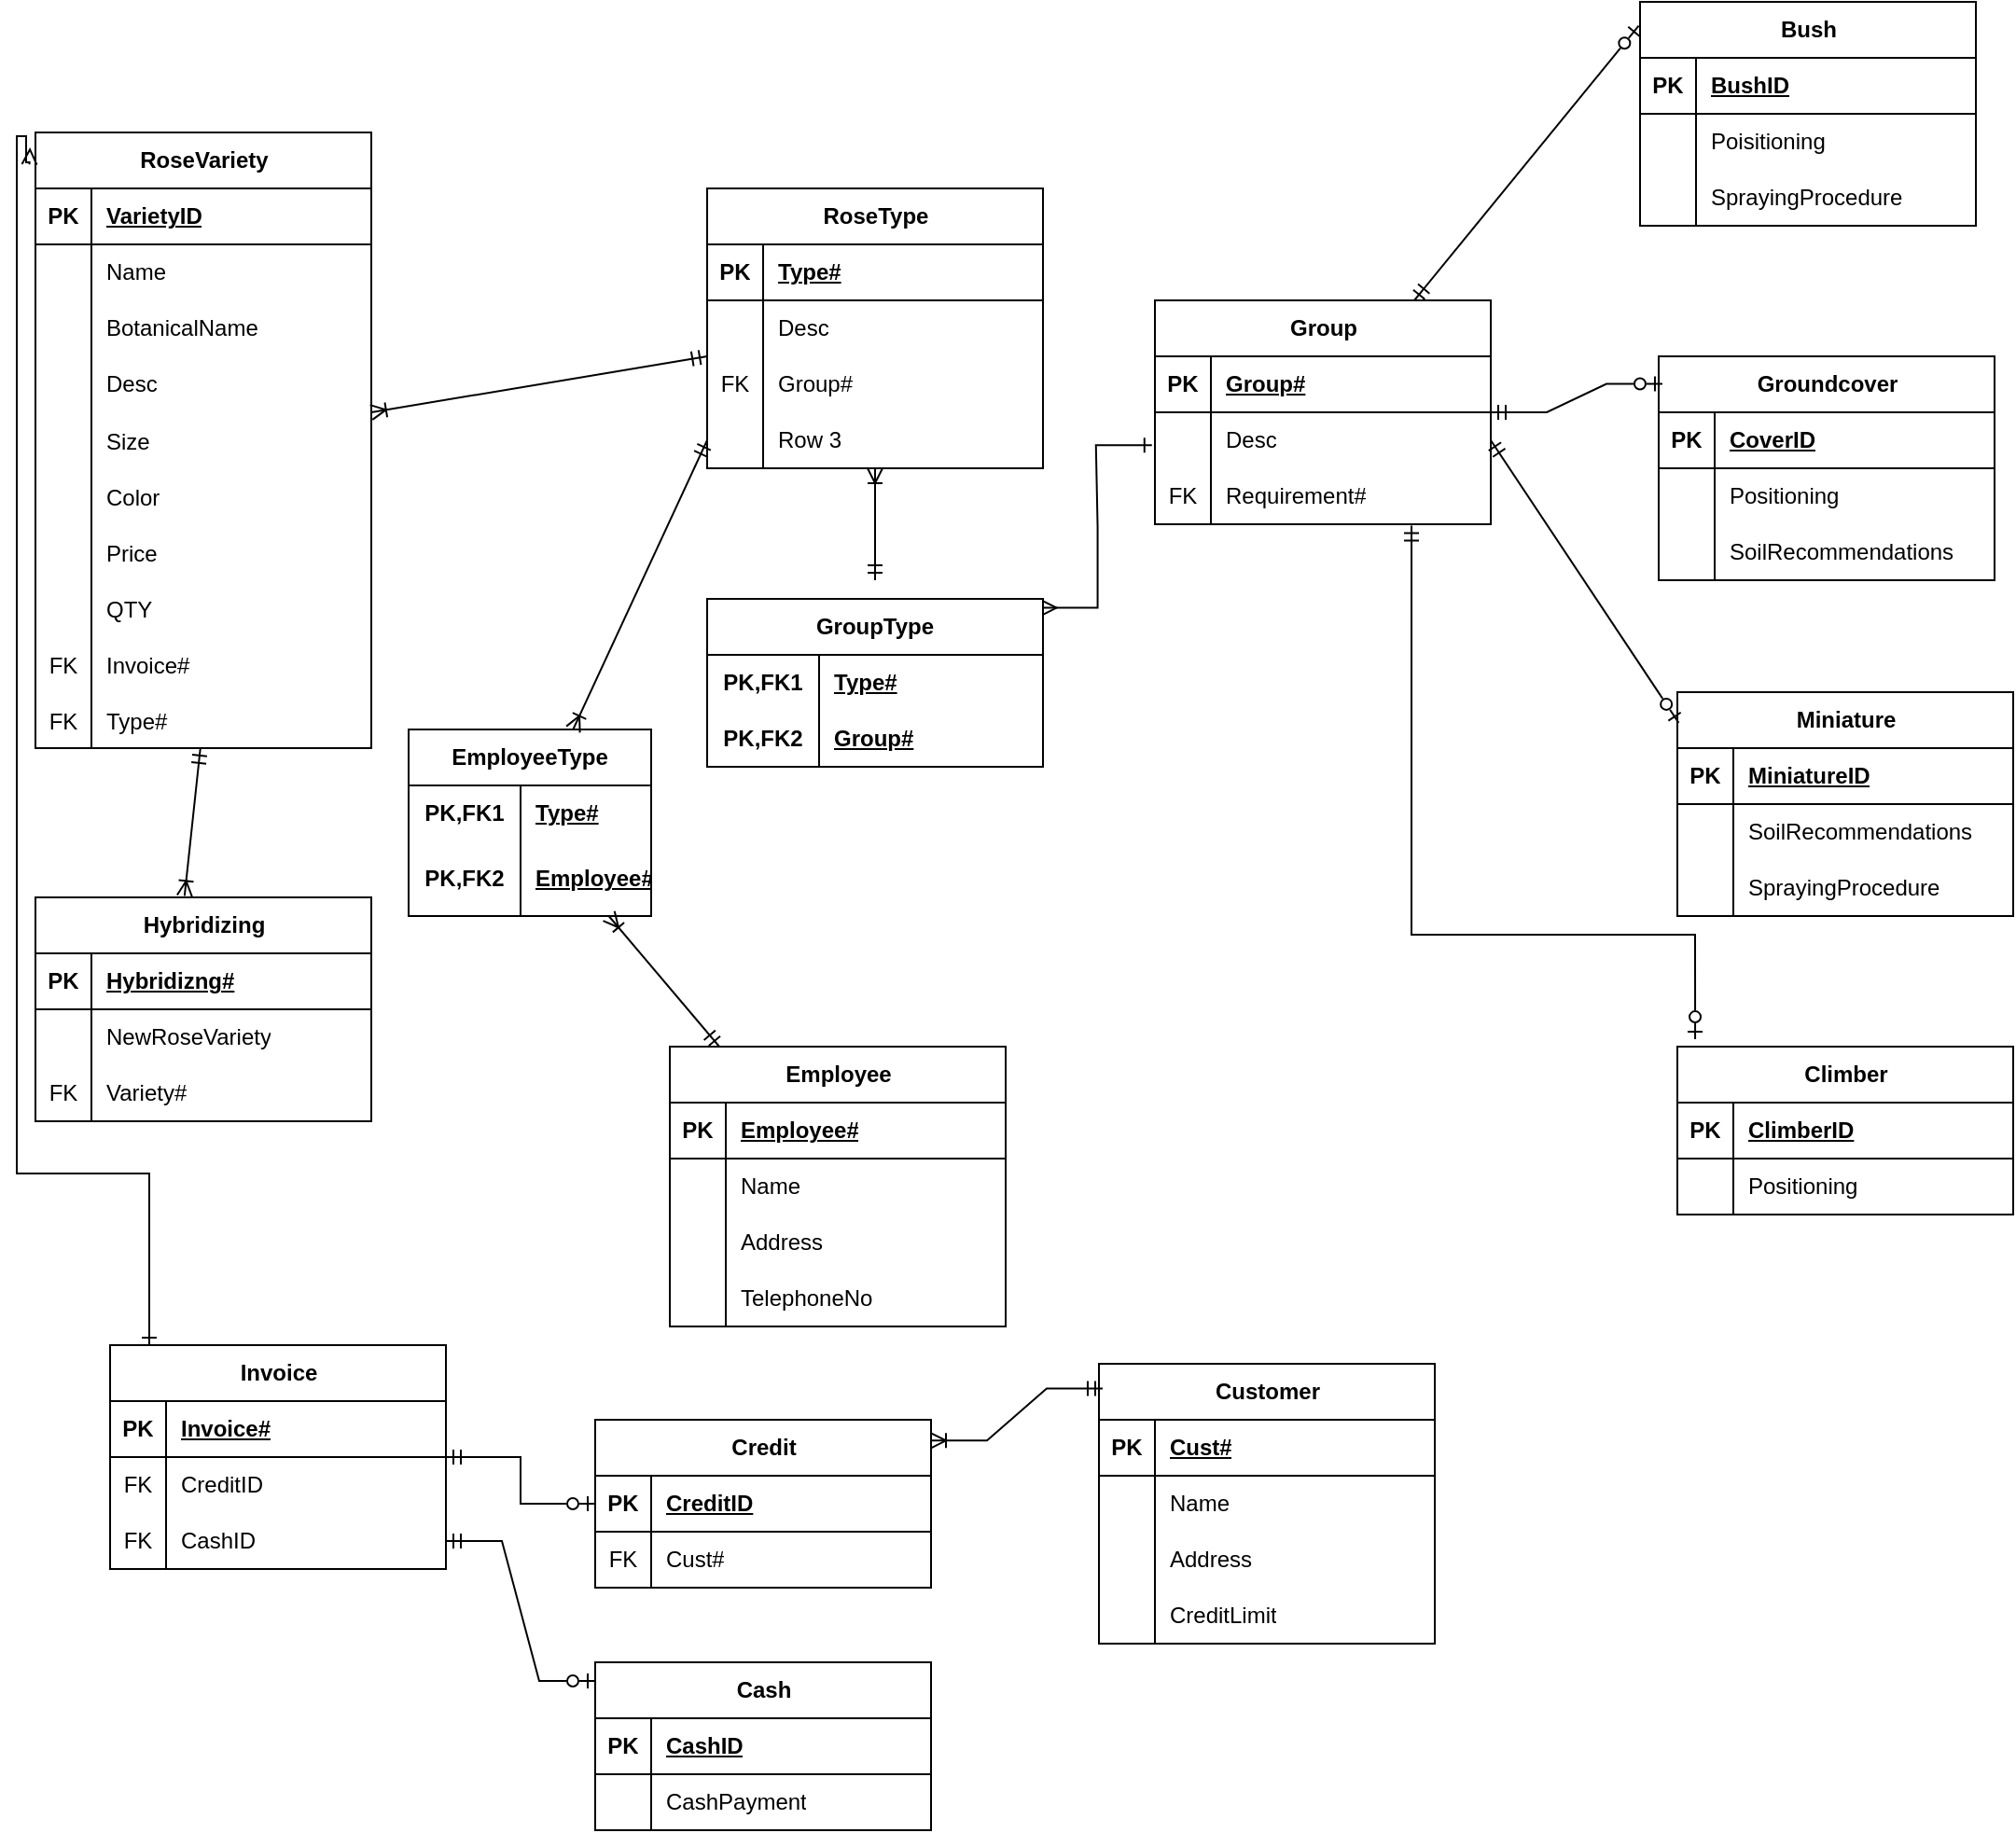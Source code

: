 <mxfile version="24.3.1" type="github">
  <diagram name="Page-1" id="7GZzi2AtzGSAk8bs--0v">
    <mxGraphModel dx="1050" dy="522" grid="1" gridSize="10" guides="1" tooltips="1" connect="1" arrows="1" fold="1" page="1" pageScale="1" pageWidth="2339" pageHeight="3300" math="0" shadow="0">
      <root>
        <mxCell id="0" />
        <mxCell id="1" parent="0" />
        <mxCell id="zkj5HK3ww4yy1ElOBCAE-14" value="RoseVariety" style="shape=table;startSize=30;container=1;collapsible=1;childLayout=tableLayout;fixedRows=1;rowLines=0;fontStyle=1;align=center;resizeLast=1;html=1;" vertex="1" parent="1">
          <mxGeometry x="50" y="80" width="180" height="330" as="geometry" />
        </mxCell>
        <mxCell id="zkj5HK3ww4yy1ElOBCAE-15" value="" style="shape=tableRow;horizontal=0;startSize=0;swimlaneHead=0;swimlaneBody=0;fillColor=none;collapsible=0;dropTarget=0;points=[[0,0.5],[1,0.5]];portConstraint=eastwest;top=0;left=0;right=0;bottom=1;" vertex="1" parent="zkj5HK3ww4yy1ElOBCAE-14">
          <mxGeometry y="30" width="180" height="30" as="geometry" />
        </mxCell>
        <mxCell id="zkj5HK3ww4yy1ElOBCAE-16" value="PK" style="shape=partialRectangle;connectable=0;fillColor=none;top=0;left=0;bottom=0;right=0;fontStyle=1;overflow=hidden;whiteSpace=wrap;html=1;" vertex="1" parent="zkj5HK3ww4yy1ElOBCAE-15">
          <mxGeometry width="30" height="30" as="geometry">
            <mxRectangle width="30" height="30" as="alternateBounds" />
          </mxGeometry>
        </mxCell>
        <mxCell id="zkj5HK3ww4yy1ElOBCAE-17" value="VarietyID" style="shape=partialRectangle;connectable=0;fillColor=none;top=0;left=0;bottom=0;right=0;align=left;spacingLeft=6;fontStyle=5;overflow=hidden;whiteSpace=wrap;html=1;" vertex="1" parent="zkj5HK3ww4yy1ElOBCAE-15">
          <mxGeometry x="30" width="150" height="30" as="geometry">
            <mxRectangle width="150" height="30" as="alternateBounds" />
          </mxGeometry>
        </mxCell>
        <mxCell id="zkj5HK3ww4yy1ElOBCAE-18" value="" style="shape=tableRow;horizontal=0;startSize=0;swimlaneHead=0;swimlaneBody=0;fillColor=none;collapsible=0;dropTarget=0;points=[[0,0.5],[1,0.5]];portConstraint=eastwest;top=0;left=0;right=0;bottom=0;" vertex="1" parent="zkj5HK3ww4yy1ElOBCAE-14">
          <mxGeometry y="60" width="180" height="30" as="geometry" />
        </mxCell>
        <mxCell id="zkj5HK3ww4yy1ElOBCAE-19" value="" style="shape=partialRectangle;connectable=0;fillColor=none;top=0;left=0;bottom=0;right=0;editable=1;overflow=hidden;whiteSpace=wrap;html=1;" vertex="1" parent="zkj5HK3ww4yy1ElOBCAE-18">
          <mxGeometry width="30" height="30" as="geometry">
            <mxRectangle width="30" height="30" as="alternateBounds" />
          </mxGeometry>
        </mxCell>
        <mxCell id="zkj5HK3ww4yy1ElOBCAE-20" value="Name" style="shape=partialRectangle;connectable=0;fillColor=none;top=0;left=0;bottom=0;right=0;align=left;spacingLeft=6;overflow=hidden;whiteSpace=wrap;html=1;" vertex="1" parent="zkj5HK3ww4yy1ElOBCAE-18">
          <mxGeometry x="30" width="150" height="30" as="geometry">
            <mxRectangle width="150" height="30" as="alternateBounds" />
          </mxGeometry>
        </mxCell>
        <mxCell id="zkj5HK3ww4yy1ElOBCAE-21" value="" style="shape=tableRow;horizontal=0;startSize=0;swimlaneHead=0;swimlaneBody=0;fillColor=none;collapsible=0;dropTarget=0;points=[[0,0.5],[1,0.5]];portConstraint=eastwest;top=0;left=0;right=0;bottom=0;" vertex="1" parent="zkj5HK3ww4yy1ElOBCAE-14">
          <mxGeometry y="90" width="180" height="30" as="geometry" />
        </mxCell>
        <mxCell id="zkj5HK3ww4yy1ElOBCAE-22" value="" style="shape=partialRectangle;connectable=0;fillColor=none;top=0;left=0;bottom=0;right=0;editable=1;overflow=hidden;whiteSpace=wrap;html=1;" vertex="1" parent="zkj5HK3ww4yy1ElOBCAE-21">
          <mxGeometry width="30" height="30" as="geometry">
            <mxRectangle width="30" height="30" as="alternateBounds" />
          </mxGeometry>
        </mxCell>
        <mxCell id="zkj5HK3ww4yy1ElOBCAE-23" value="BotanicalName" style="shape=partialRectangle;connectable=0;fillColor=none;top=0;left=0;bottom=0;right=0;align=left;spacingLeft=6;overflow=hidden;whiteSpace=wrap;html=1;" vertex="1" parent="zkj5HK3ww4yy1ElOBCAE-21">
          <mxGeometry x="30" width="150" height="30" as="geometry">
            <mxRectangle width="150" height="30" as="alternateBounds" />
          </mxGeometry>
        </mxCell>
        <mxCell id="zkj5HK3ww4yy1ElOBCAE-24" value="" style="shape=tableRow;horizontal=0;startSize=0;swimlaneHead=0;swimlaneBody=0;fillColor=none;collapsible=0;dropTarget=0;points=[[0,0.5],[1,0.5]];portConstraint=eastwest;top=0;left=0;right=0;bottom=0;" vertex="1" parent="zkj5HK3ww4yy1ElOBCAE-14">
          <mxGeometry y="120" width="180" height="30" as="geometry" />
        </mxCell>
        <mxCell id="zkj5HK3ww4yy1ElOBCAE-25" value="" style="shape=partialRectangle;connectable=0;fillColor=none;top=0;left=0;bottom=0;right=0;editable=1;overflow=hidden;whiteSpace=wrap;html=1;" vertex="1" parent="zkj5HK3ww4yy1ElOBCAE-24">
          <mxGeometry width="30" height="30" as="geometry">
            <mxRectangle width="30" height="30" as="alternateBounds" />
          </mxGeometry>
        </mxCell>
        <mxCell id="zkj5HK3ww4yy1ElOBCAE-26" value="Desc" style="shape=partialRectangle;connectable=0;fillColor=none;top=0;left=0;bottom=0;right=0;align=left;spacingLeft=6;overflow=hidden;whiteSpace=wrap;html=1;" vertex="1" parent="zkj5HK3ww4yy1ElOBCAE-24">
          <mxGeometry x="30" width="150" height="30" as="geometry">
            <mxRectangle width="150" height="30" as="alternateBounds" />
          </mxGeometry>
        </mxCell>
        <mxCell id="zkj5HK3ww4yy1ElOBCAE-32" value="" style="shape=tableRow;horizontal=0;startSize=0;swimlaneHead=0;swimlaneBody=0;fillColor=none;collapsible=0;dropTarget=0;points=[[0,0.5],[1,0.5]];portConstraint=eastwest;top=0;left=0;right=0;bottom=0;" vertex="1" parent="zkj5HK3ww4yy1ElOBCAE-14">
          <mxGeometry y="150" width="180" height="30" as="geometry" />
        </mxCell>
        <mxCell id="zkj5HK3ww4yy1ElOBCAE-33" value="" style="shape=partialRectangle;connectable=0;fillColor=none;top=0;left=0;bottom=0;right=0;editable=1;overflow=hidden;" vertex="1" parent="zkj5HK3ww4yy1ElOBCAE-32">
          <mxGeometry width="30" height="30" as="geometry">
            <mxRectangle width="30" height="30" as="alternateBounds" />
          </mxGeometry>
        </mxCell>
        <mxCell id="zkj5HK3ww4yy1ElOBCAE-34" value="Size" style="shape=partialRectangle;connectable=0;fillColor=none;top=0;left=0;bottom=0;right=0;align=left;spacingLeft=6;overflow=hidden;" vertex="1" parent="zkj5HK3ww4yy1ElOBCAE-32">
          <mxGeometry x="30" width="150" height="30" as="geometry">
            <mxRectangle width="150" height="30" as="alternateBounds" />
          </mxGeometry>
        </mxCell>
        <mxCell id="zkj5HK3ww4yy1ElOBCAE-28" value="" style="shape=tableRow;horizontal=0;startSize=0;swimlaneHead=0;swimlaneBody=0;fillColor=none;collapsible=0;dropTarget=0;points=[[0,0.5],[1,0.5]];portConstraint=eastwest;top=0;left=0;right=0;bottom=0;" vertex="1" parent="zkj5HK3ww4yy1ElOBCAE-14">
          <mxGeometry y="180" width="180" height="30" as="geometry" />
        </mxCell>
        <mxCell id="zkj5HK3ww4yy1ElOBCAE-29" value="" style="shape=partialRectangle;connectable=0;fillColor=none;top=0;left=0;bottom=0;right=0;editable=1;overflow=hidden;" vertex="1" parent="zkj5HK3ww4yy1ElOBCAE-28">
          <mxGeometry width="30" height="30" as="geometry">
            <mxRectangle width="30" height="30" as="alternateBounds" />
          </mxGeometry>
        </mxCell>
        <mxCell id="zkj5HK3ww4yy1ElOBCAE-30" value="Color" style="shape=partialRectangle;connectable=0;fillColor=none;top=0;left=0;bottom=0;right=0;align=left;spacingLeft=6;overflow=hidden;" vertex="1" parent="zkj5HK3ww4yy1ElOBCAE-28">
          <mxGeometry x="30" width="150" height="30" as="geometry">
            <mxRectangle width="150" height="30" as="alternateBounds" />
          </mxGeometry>
        </mxCell>
        <mxCell id="zkj5HK3ww4yy1ElOBCAE-36" value="" style="shape=tableRow;horizontal=0;startSize=0;swimlaneHead=0;swimlaneBody=0;fillColor=none;collapsible=0;dropTarget=0;points=[[0,0.5],[1,0.5]];portConstraint=eastwest;top=0;left=0;right=0;bottom=0;" vertex="1" parent="zkj5HK3ww4yy1ElOBCAE-14">
          <mxGeometry y="210" width="180" height="30" as="geometry" />
        </mxCell>
        <mxCell id="zkj5HK3ww4yy1ElOBCAE-37" value="" style="shape=partialRectangle;connectable=0;fillColor=none;top=0;left=0;bottom=0;right=0;editable=1;overflow=hidden;" vertex="1" parent="zkj5HK3ww4yy1ElOBCAE-36">
          <mxGeometry width="30" height="30" as="geometry">
            <mxRectangle width="30" height="30" as="alternateBounds" />
          </mxGeometry>
        </mxCell>
        <mxCell id="zkj5HK3ww4yy1ElOBCAE-38" value="Price" style="shape=partialRectangle;connectable=0;fillColor=none;top=0;left=0;bottom=0;right=0;align=left;spacingLeft=6;overflow=hidden;" vertex="1" parent="zkj5HK3ww4yy1ElOBCAE-36">
          <mxGeometry x="30" width="150" height="30" as="geometry">
            <mxRectangle width="150" height="30" as="alternateBounds" />
          </mxGeometry>
        </mxCell>
        <mxCell id="zkj5HK3ww4yy1ElOBCAE-40" value="" style="shape=tableRow;horizontal=0;startSize=0;swimlaneHead=0;swimlaneBody=0;fillColor=none;collapsible=0;dropTarget=0;points=[[0,0.5],[1,0.5]];portConstraint=eastwest;top=0;left=0;right=0;bottom=0;" vertex="1" parent="zkj5HK3ww4yy1ElOBCAE-14">
          <mxGeometry y="240" width="180" height="30" as="geometry" />
        </mxCell>
        <mxCell id="zkj5HK3ww4yy1ElOBCAE-41" value="" style="shape=partialRectangle;connectable=0;fillColor=none;top=0;left=0;bottom=0;right=0;editable=1;overflow=hidden;" vertex="1" parent="zkj5HK3ww4yy1ElOBCAE-40">
          <mxGeometry width="30" height="30" as="geometry">
            <mxRectangle width="30" height="30" as="alternateBounds" />
          </mxGeometry>
        </mxCell>
        <mxCell id="zkj5HK3ww4yy1ElOBCAE-42" value="QTY" style="shape=partialRectangle;connectable=0;fillColor=none;top=0;left=0;bottom=0;right=0;align=left;spacingLeft=6;overflow=hidden;" vertex="1" parent="zkj5HK3ww4yy1ElOBCAE-40">
          <mxGeometry x="30" width="150" height="30" as="geometry">
            <mxRectangle width="150" height="30" as="alternateBounds" />
          </mxGeometry>
        </mxCell>
        <mxCell id="zkj5HK3ww4yy1ElOBCAE-262" value="" style="shape=tableRow;horizontal=0;startSize=0;swimlaneHead=0;swimlaneBody=0;fillColor=none;collapsible=0;dropTarget=0;points=[[0,0.5],[1,0.5]];portConstraint=eastwest;top=0;left=0;right=0;bottom=0;" vertex="1" parent="zkj5HK3ww4yy1ElOBCAE-14">
          <mxGeometry y="270" width="180" height="30" as="geometry" />
        </mxCell>
        <mxCell id="zkj5HK3ww4yy1ElOBCAE-263" value="FK" style="shape=partialRectangle;connectable=0;fillColor=none;top=0;left=0;bottom=0;right=0;editable=1;overflow=hidden;" vertex="1" parent="zkj5HK3ww4yy1ElOBCAE-262">
          <mxGeometry width="30" height="30" as="geometry">
            <mxRectangle width="30" height="30" as="alternateBounds" />
          </mxGeometry>
        </mxCell>
        <mxCell id="zkj5HK3ww4yy1ElOBCAE-264" value="Invoice#" style="shape=partialRectangle;connectable=0;fillColor=none;top=0;left=0;bottom=0;right=0;align=left;spacingLeft=6;overflow=hidden;" vertex="1" parent="zkj5HK3ww4yy1ElOBCAE-262">
          <mxGeometry x="30" width="150" height="30" as="geometry">
            <mxRectangle width="150" height="30" as="alternateBounds" />
          </mxGeometry>
        </mxCell>
        <mxCell id="zkj5HK3ww4yy1ElOBCAE-44" value="" style="shape=tableRow;horizontal=0;startSize=0;swimlaneHead=0;swimlaneBody=0;fillColor=none;collapsible=0;dropTarget=0;points=[[0,0.5],[1,0.5]];portConstraint=eastwest;top=0;left=0;right=0;bottom=0;" vertex="1" parent="zkj5HK3ww4yy1ElOBCAE-14">
          <mxGeometry y="300" width="180" height="30" as="geometry" />
        </mxCell>
        <mxCell id="zkj5HK3ww4yy1ElOBCAE-45" value="FK" style="shape=partialRectangle;connectable=0;fillColor=none;top=0;left=0;bottom=0;right=0;editable=1;overflow=hidden;" vertex="1" parent="zkj5HK3ww4yy1ElOBCAE-44">
          <mxGeometry width="30" height="30" as="geometry">
            <mxRectangle width="30" height="30" as="alternateBounds" />
          </mxGeometry>
        </mxCell>
        <mxCell id="zkj5HK3ww4yy1ElOBCAE-46" value="Type#" style="shape=partialRectangle;connectable=0;fillColor=none;top=0;left=0;bottom=0;right=0;align=left;spacingLeft=6;overflow=hidden;" vertex="1" parent="zkj5HK3ww4yy1ElOBCAE-44">
          <mxGeometry x="30" width="150" height="30" as="geometry">
            <mxRectangle width="150" height="30" as="alternateBounds" />
          </mxGeometry>
        </mxCell>
        <mxCell id="zkj5HK3ww4yy1ElOBCAE-47" value="RoseType" style="shape=table;startSize=30;container=1;collapsible=1;childLayout=tableLayout;fixedRows=1;rowLines=0;fontStyle=1;align=center;resizeLast=1;html=1;" vertex="1" parent="1">
          <mxGeometry x="410" y="110" width="180" height="150" as="geometry" />
        </mxCell>
        <mxCell id="zkj5HK3ww4yy1ElOBCAE-48" value="" style="shape=tableRow;horizontal=0;startSize=0;swimlaneHead=0;swimlaneBody=0;fillColor=none;collapsible=0;dropTarget=0;points=[[0,0.5],[1,0.5]];portConstraint=eastwest;top=0;left=0;right=0;bottom=1;" vertex="1" parent="zkj5HK3ww4yy1ElOBCAE-47">
          <mxGeometry y="30" width="180" height="30" as="geometry" />
        </mxCell>
        <mxCell id="zkj5HK3ww4yy1ElOBCAE-49" value="PK" style="shape=partialRectangle;connectable=0;fillColor=none;top=0;left=0;bottom=0;right=0;fontStyle=1;overflow=hidden;whiteSpace=wrap;html=1;" vertex="1" parent="zkj5HK3ww4yy1ElOBCAE-48">
          <mxGeometry width="30" height="30" as="geometry">
            <mxRectangle width="30" height="30" as="alternateBounds" />
          </mxGeometry>
        </mxCell>
        <mxCell id="zkj5HK3ww4yy1ElOBCAE-50" value="Type#" style="shape=partialRectangle;connectable=0;fillColor=none;top=0;left=0;bottom=0;right=0;align=left;spacingLeft=6;fontStyle=5;overflow=hidden;whiteSpace=wrap;html=1;" vertex="1" parent="zkj5HK3ww4yy1ElOBCAE-48">
          <mxGeometry x="30" width="150" height="30" as="geometry">
            <mxRectangle width="150" height="30" as="alternateBounds" />
          </mxGeometry>
        </mxCell>
        <mxCell id="zkj5HK3ww4yy1ElOBCAE-51" value="" style="shape=tableRow;horizontal=0;startSize=0;swimlaneHead=0;swimlaneBody=0;fillColor=none;collapsible=0;dropTarget=0;points=[[0,0.5],[1,0.5]];portConstraint=eastwest;top=0;left=0;right=0;bottom=0;" vertex="1" parent="zkj5HK3ww4yy1ElOBCAE-47">
          <mxGeometry y="60" width="180" height="30" as="geometry" />
        </mxCell>
        <mxCell id="zkj5HK3ww4yy1ElOBCAE-52" value="" style="shape=partialRectangle;connectable=0;fillColor=none;top=0;left=0;bottom=0;right=0;editable=1;overflow=hidden;whiteSpace=wrap;html=1;" vertex="1" parent="zkj5HK3ww4yy1ElOBCAE-51">
          <mxGeometry width="30" height="30" as="geometry">
            <mxRectangle width="30" height="30" as="alternateBounds" />
          </mxGeometry>
        </mxCell>
        <mxCell id="zkj5HK3ww4yy1ElOBCAE-53" value="Desc" style="shape=partialRectangle;connectable=0;fillColor=none;top=0;left=0;bottom=0;right=0;align=left;spacingLeft=6;overflow=hidden;whiteSpace=wrap;html=1;" vertex="1" parent="zkj5HK3ww4yy1ElOBCAE-51">
          <mxGeometry x="30" width="150" height="30" as="geometry">
            <mxRectangle width="150" height="30" as="alternateBounds" />
          </mxGeometry>
        </mxCell>
        <mxCell id="zkj5HK3ww4yy1ElOBCAE-54" value="" style="shape=tableRow;horizontal=0;startSize=0;swimlaneHead=0;swimlaneBody=0;fillColor=none;collapsible=0;dropTarget=0;points=[[0,0.5],[1,0.5]];portConstraint=eastwest;top=0;left=0;right=0;bottom=0;" vertex="1" parent="zkj5HK3ww4yy1ElOBCAE-47">
          <mxGeometry y="90" width="180" height="30" as="geometry" />
        </mxCell>
        <mxCell id="zkj5HK3ww4yy1ElOBCAE-55" value="FK" style="shape=partialRectangle;connectable=0;fillColor=none;top=0;left=0;bottom=0;right=0;editable=1;overflow=hidden;whiteSpace=wrap;html=1;" vertex="1" parent="zkj5HK3ww4yy1ElOBCAE-54">
          <mxGeometry width="30" height="30" as="geometry">
            <mxRectangle width="30" height="30" as="alternateBounds" />
          </mxGeometry>
        </mxCell>
        <mxCell id="zkj5HK3ww4yy1ElOBCAE-56" value="Group#" style="shape=partialRectangle;connectable=0;fillColor=none;top=0;left=0;bottom=0;right=0;align=left;spacingLeft=6;overflow=hidden;whiteSpace=wrap;html=1;" vertex="1" parent="zkj5HK3ww4yy1ElOBCAE-54">
          <mxGeometry x="30" width="150" height="30" as="geometry">
            <mxRectangle width="150" height="30" as="alternateBounds" />
          </mxGeometry>
        </mxCell>
        <mxCell id="zkj5HK3ww4yy1ElOBCAE-57" value="" style="shape=tableRow;horizontal=0;startSize=0;swimlaneHead=0;swimlaneBody=0;fillColor=none;collapsible=0;dropTarget=0;points=[[0,0.5],[1,0.5]];portConstraint=eastwest;top=0;left=0;right=0;bottom=0;" vertex="1" parent="zkj5HK3ww4yy1ElOBCAE-47">
          <mxGeometry y="120" width="180" height="30" as="geometry" />
        </mxCell>
        <mxCell id="zkj5HK3ww4yy1ElOBCAE-58" value="" style="shape=partialRectangle;connectable=0;fillColor=none;top=0;left=0;bottom=0;right=0;editable=1;overflow=hidden;whiteSpace=wrap;html=1;" vertex="1" parent="zkj5HK3ww4yy1ElOBCAE-57">
          <mxGeometry width="30" height="30" as="geometry">
            <mxRectangle width="30" height="30" as="alternateBounds" />
          </mxGeometry>
        </mxCell>
        <mxCell id="zkj5HK3ww4yy1ElOBCAE-59" value="Row 3" style="shape=partialRectangle;connectable=0;fillColor=none;top=0;left=0;bottom=0;right=0;align=left;spacingLeft=6;overflow=hidden;whiteSpace=wrap;html=1;" vertex="1" parent="zkj5HK3ww4yy1ElOBCAE-57">
          <mxGeometry x="30" width="150" height="30" as="geometry">
            <mxRectangle width="150" height="30" as="alternateBounds" />
          </mxGeometry>
        </mxCell>
        <mxCell id="zkj5HK3ww4yy1ElOBCAE-60" value="" style="fontSize=12;html=1;endArrow=ERmandOne;startArrow=ERoneToMany;rounded=0;startFill=0;" edge="1" parent="1" source="zkj5HK3ww4yy1ElOBCAE-14" target="zkj5HK3ww4yy1ElOBCAE-47">
          <mxGeometry width="100" height="100" relative="1" as="geometry">
            <mxPoint x="450" y="240" as="sourcePoint" />
            <mxPoint x="550" y="140" as="targetPoint" />
          </mxGeometry>
        </mxCell>
        <mxCell id="zkj5HK3ww4yy1ElOBCAE-87" value="Climber" style="shape=table;startSize=30;container=1;collapsible=1;childLayout=tableLayout;fixedRows=1;rowLines=0;fontStyle=1;align=center;resizeLast=1;html=1;" vertex="1" parent="1">
          <mxGeometry x="930" y="570" width="180" height="90" as="geometry" />
        </mxCell>
        <mxCell id="zkj5HK3ww4yy1ElOBCAE-88" value="" style="shape=tableRow;horizontal=0;startSize=0;swimlaneHead=0;swimlaneBody=0;fillColor=none;collapsible=0;dropTarget=0;points=[[0,0.5],[1,0.5]];portConstraint=eastwest;top=0;left=0;right=0;bottom=1;" vertex="1" parent="zkj5HK3ww4yy1ElOBCAE-87">
          <mxGeometry y="30" width="180" height="30" as="geometry" />
        </mxCell>
        <mxCell id="zkj5HK3ww4yy1ElOBCAE-89" value="PK" style="shape=partialRectangle;connectable=0;fillColor=none;top=0;left=0;bottom=0;right=0;fontStyle=1;overflow=hidden;whiteSpace=wrap;html=1;" vertex="1" parent="zkj5HK3ww4yy1ElOBCAE-88">
          <mxGeometry width="30" height="30" as="geometry">
            <mxRectangle width="30" height="30" as="alternateBounds" />
          </mxGeometry>
        </mxCell>
        <mxCell id="zkj5HK3ww4yy1ElOBCAE-90" value="ClimberID" style="shape=partialRectangle;connectable=0;fillColor=none;top=0;left=0;bottom=0;right=0;align=left;spacingLeft=6;fontStyle=5;overflow=hidden;whiteSpace=wrap;html=1;" vertex="1" parent="zkj5HK3ww4yy1ElOBCAE-88">
          <mxGeometry x="30" width="150" height="30" as="geometry">
            <mxRectangle width="150" height="30" as="alternateBounds" />
          </mxGeometry>
        </mxCell>
        <mxCell id="zkj5HK3ww4yy1ElOBCAE-91" value="" style="shape=tableRow;horizontal=0;startSize=0;swimlaneHead=0;swimlaneBody=0;fillColor=none;collapsible=0;dropTarget=0;points=[[0,0.5],[1,0.5]];portConstraint=eastwest;top=0;left=0;right=0;bottom=0;" vertex="1" parent="zkj5HK3ww4yy1ElOBCAE-87">
          <mxGeometry y="60" width="180" height="30" as="geometry" />
        </mxCell>
        <mxCell id="zkj5HK3ww4yy1ElOBCAE-92" value="" style="shape=partialRectangle;connectable=0;fillColor=none;top=0;left=0;bottom=0;right=0;editable=1;overflow=hidden;whiteSpace=wrap;html=1;" vertex="1" parent="zkj5HK3ww4yy1ElOBCAE-91">
          <mxGeometry width="30" height="30" as="geometry">
            <mxRectangle width="30" height="30" as="alternateBounds" />
          </mxGeometry>
        </mxCell>
        <mxCell id="zkj5HK3ww4yy1ElOBCAE-93" value="Positioning" style="shape=partialRectangle;connectable=0;fillColor=none;top=0;left=0;bottom=0;right=0;align=left;spacingLeft=6;overflow=hidden;whiteSpace=wrap;html=1;" vertex="1" parent="zkj5HK3ww4yy1ElOBCAE-91">
          <mxGeometry x="30" width="150" height="30" as="geometry">
            <mxRectangle width="150" height="30" as="alternateBounds" />
          </mxGeometry>
        </mxCell>
        <mxCell id="zkj5HK3ww4yy1ElOBCAE-100" value="Miniature" style="shape=table;startSize=30;container=1;collapsible=1;childLayout=tableLayout;fixedRows=1;rowLines=0;fontStyle=1;align=center;resizeLast=1;html=1;" vertex="1" parent="1">
          <mxGeometry x="930" y="380" width="180" height="120" as="geometry" />
        </mxCell>
        <mxCell id="zkj5HK3ww4yy1ElOBCAE-101" value="" style="shape=tableRow;horizontal=0;startSize=0;swimlaneHead=0;swimlaneBody=0;fillColor=none;collapsible=0;dropTarget=0;points=[[0,0.5],[1,0.5]];portConstraint=eastwest;top=0;left=0;right=0;bottom=1;" vertex="1" parent="zkj5HK3ww4yy1ElOBCAE-100">
          <mxGeometry y="30" width="180" height="30" as="geometry" />
        </mxCell>
        <mxCell id="zkj5HK3ww4yy1ElOBCAE-102" value="PK" style="shape=partialRectangle;connectable=0;fillColor=none;top=0;left=0;bottom=0;right=0;fontStyle=1;overflow=hidden;whiteSpace=wrap;html=1;" vertex="1" parent="zkj5HK3ww4yy1ElOBCAE-101">
          <mxGeometry width="30" height="30" as="geometry">
            <mxRectangle width="30" height="30" as="alternateBounds" />
          </mxGeometry>
        </mxCell>
        <mxCell id="zkj5HK3ww4yy1ElOBCAE-103" value="MiniatureID" style="shape=partialRectangle;connectable=0;fillColor=none;top=0;left=0;bottom=0;right=0;align=left;spacingLeft=6;fontStyle=5;overflow=hidden;whiteSpace=wrap;html=1;" vertex="1" parent="zkj5HK3ww4yy1ElOBCAE-101">
          <mxGeometry x="30" width="150" height="30" as="geometry">
            <mxRectangle width="150" height="30" as="alternateBounds" />
          </mxGeometry>
        </mxCell>
        <mxCell id="zkj5HK3ww4yy1ElOBCAE-104" value="" style="shape=tableRow;horizontal=0;startSize=0;swimlaneHead=0;swimlaneBody=0;fillColor=none;collapsible=0;dropTarget=0;points=[[0,0.5],[1,0.5]];portConstraint=eastwest;top=0;left=0;right=0;bottom=0;" vertex="1" parent="zkj5HK3ww4yy1ElOBCAE-100">
          <mxGeometry y="60" width="180" height="30" as="geometry" />
        </mxCell>
        <mxCell id="zkj5HK3ww4yy1ElOBCAE-105" value="" style="shape=partialRectangle;connectable=0;fillColor=none;top=0;left=0;bottom=0;right=0;editable=1;overflow=hidden;whiteSpace=wrap;html=1;" vertex="1" parent="zkj5HK3ww4yy1ElOBCAE-104">
          <mxGeometry width="30" height="30" as="geometry">
            <mxRectangle width="30" height="30" as="alternateBounds" />
          </mxGeometry>
        </mxCell>
        <mxCell id="zkj5HK3ww4yy1ElOBCAE-106" value="SoilRecommendations" style="shape=partialRectangle;connectable=0;fillColor=none;top=0;left=0;bottom=0;right=0;align=left;spacingLeft=6;overflow=hidden;whiteSpace=wrap;html=1;" vertex="1" parent="zkj5HK3ww4yy1ElOBCAE-104">
          <mxGeometry x="30" width="150" height="30" as="geometry">
            <mxRectangle width="150" height="30" as="alternateBounds" />
          </mxGeometry>
        </mxCell>
        <mxCell id="zkj5HK3ww4yy1ElOBCAE-107" value="" style="shape=tableRow;horizontal=0;startSize=0;swimlaneHead=0;swimlaneBody=0;fillColor=none;collapsible=0;dropTarget=0;points=[[0,0.5],[1,0.5]];portConstraint=eastwest;top=0;left=0;right=0;bottom=0;" vertex="1" parent="zkj5HK3ww4yy1ElOBCAE-100">
          <mxGeometry y="90" width="180" height="30" as="geometry" />
        </mxCell>
        <mxCell id="zkj5HK3ww4yy1ElOBCAE-108" value="" style="shape=partialRectangle;connectable=0;fillColor=none;top=0;left=0;bottom=0;right=0;editable=1;overflow=hidden;whiteSpace=wrap;html=1;" vertex="1" parent="zkj5HK3ww4yy1ElOBCAE-107">
          <mxGeometry width="30" height="30" as="geometry">
            <mxRectangle width="30" height="30" as="alternateBounds" />
          </mxGeometry>
        </mxCell>
        <mxCell id="zkj5HK3ww4yy1ElOBCAE-109" value="SprayingProcedure" style="shape=partialRectangle;connectable=0;fillColor=none;top=0;left=0;bottom=0;right=0;align=left;spacingLeft=6;overflow=hidden;whiteSpace=wrap;html=1;" vertex="1" parent="zkj5HK3ww4yy1ElOBCAE-107">
          <mxGeometry x="30" width="150" height="30" as="geometry">
            <mxRectangle width="150" height="30" as="alternateBounds" />
          </mxGeometry>
        </mxCell>
        <mxCell id="zkj5HK3ww4yy1ElOBCAE-113" value="Groundcover" style="shape=table;startSize=30;container=1;collapsible=1;childLayout=tableLayout;fixedRows=1;rowLines=0;fontStyle=1;align=center;resizeLast=1;html=1;" vertex="1" parent="1">
          <mxGeometry x="920" y="200" width="180" height="120" as="geometry" />
        </mxCell>
        <mxCell id="zkj5HK3ww4yy1ElOBCAE-114" value="" style="shape=tableRow;horizontal=0;startSize=0;swimlaneHead=0;swimlaneBody=0;fillColor=none;collapsible=0;dropTarget=0;points=[[0,0.5],[1,0.5]];portConstraint=eastwest;top=0;left=0;right=0;bottom=1;" vertex="1" parent="zkj5HK3ww4yy1ElOBCAE-113">
          <mxGeometry y="30" width="180" height="30" as="geometry" />
        </mxCell>
        <mxCell id="zkj5HK3ww4yy1ElOBCAE-115" value="PK" style="shape=partialRectangle;connectable=0;fillColor=none;top=0;left=0;bottom=0;right=0;fontStyle=1;overflow=hidden;whiteSpace=wrap;html=1;" vertex="1" parent="zkj5HK3ww4yy1ElOBCAE-114">
          <mxGeometry width="30" height="30" as="geometry">
            <mxRectangle width="30" height="30" as="alternateBounds" />
          </mxGeometry>
        </mxCell>
        <mxCell id="zkj5HK3ww4yy1ElOBCAE-116" value="CoverID" style="shape=partialRectangle;connectable=0;fillColor=none;top=0;left=0;bottom=0;right=0;align=left;spacingLeft=6;fontStyle=5;overflow=hidden;whiteSpace=wrap;html=1;" vertex="1" parent="zkj5HK3ww4yy1ElOBCAE-114">
          <mxGeometry x="30" width="150" height="30" as="geometry">
            <mxRectangle width="150" height="30" as="alternateBounds" />
          </mxGeometry>
        </mxCell>
        <mxCell id="zkj5HK3ww4yy1ElOBCAE-117" value="" style="shape=tableRow;horizontal=0;startSize=0;swimlaneHead=0;swimlaneBody=0;fillColor=none;collapsible=0;dropTarget=0;points=[[0,0.5],[1,0.5]];portConstraint=eastwest;top=0;left=0;right=0;bottom=0;" vertex="1" parent="zkj5HK3ww4yy1ElOBCAE-113">
          <mxGeometry y="60" width="180" height="30" as="geometry" />
        </mxCell>
        <mxCell id="zkj5HK3ww4yy1ElOBCAE-118" value="" style="shape=partialRectangle;connectable=0;fillColor=none;top=0;left=0;bottom=0;right=0;editable=1;overflow=hidden;whiteSpace=wrap;html=1;" vertex="1" parent="zkj5HK3ww4yy1ElOBCAE-117">
          <mxGeometry width="30" height="30" as="geometry">
            <mxRectangle width="30" height="30" as="alternateBounds" />
          </mxGeometry>
        </mxCell>
        <mxCell id="zkj5HK3ww4yy1ElOBCAE-119" value="Positioning" style="shape=partialRectangle;connectable=0;fillColor=none;top=0;left=0;bottom=0;right=0;align=left;spacingLeft=6;overflow=hidden;whiteSpace=wrap;html=1;" vertex="1" parent="zkj5HK3ww4yy1ElOBCAE-117">
          <mxGeometry x="30" width="150" height="30" as="geometry">
            <mxRectangle width="150" height="30" as="alternateBounds" />
          </mxGeometry>
        </mxCell>
        <mxCell id="zkj5HK3ww4yy1ElOBCAE-120" value="" style="shape=tableRow;horizontal=0;startSize=0;swimlaneHead=0;swimlaneBody=0;fillColor=none;collapsible=0;dropTarget=0;points=[[0,0.5],[1,0.5]];portConstraint=eastwest;top=0;left=0;right=0;bottom=0;" vertex="1" parent="zkj5HK3ww4yy1ElOBCAE-113">
          <mxGeometry y="90" width="180" height="30" as="geometry" />
        </mxCell>
        <mxCell id="zkj5HK3ww4yy1ElOBCAE-121" value="" style="shape=partialRectangle;connectable=0;fillColor=none;top=0;left=0;bottom=0;right=0;editable=1;overflow=hidden;whiteSpace=wrap;html=1;" vertex="1" parent="zkj5HK3ww4yy1ElOBCAE-120">
          <mxGeometry width="30" height="30" as="geometry">
            <mxRectangle width="30" height="30" as="alternateBounds" />
          </mxGeometry>
        </mxCell>
        <mxCell id="zkj5HK3ww4yy1ElOBCAE-122" value="SoilRecommendations" style="shape=partialRectangle;connectable=0;fillColor=none;top=0;left=0;bottom=0;right=0;align=left;spacingLeft=6;overflow=hidden;whiteSpace=wrap;html=1;" vertex="1" parent="zkj5HK3ww4yy1ElOBCAE-120">
          <mxGeometry x="30" width="150" height="30" as="geometry">
            <mxRectangle width="150" height="30" as="alternateBounds" />
          </mxGeometry>
        </mxCell>
        <mxCell id="zkj5HK3ww4yy1ElOBCAE-126" value="Bush" style="shape=table;startSize=30;container=1;collapsible=1;childLayout=tableLayout;fixedRows=1;rowLines=0;fontStyle=1;align=center;resizeLast=1;html=1;" vertex="1" parent="1">
          <mxGeometry x="910" y="10" width="180" height="120" as="geometry" />
        </mxCell>
        <mxCell id="zkj5HK3ww4yy1ElOBCAE-127" value="" style="shape=tableRow;horizontal=0;startSize=0;swimlaneHead=0;swimlaneBody=0;fillColor=none;collapsible=0;dropTarget=0;points=[[0,0.5],[1,0.5]];portConstraint=eastwest;top=0;left=0;right=0;bottom=1;" vertex="1" parent="zkj5HK3ww4yy1ElOBCAE-126">
          <mxGeometry y="30" width="180" height="30" as="geometry" />
        </mxCell>
        <mxCell id="zkj5HK3ww4yy1ElOBCAE-128" value="PK" style="shape=partialRectangle;connectable=0;fillColor=none;top=0;left=0;bottom=0;right=0;fontStyle=1;overflow=hidden;whiteSpace=wrap;html=1;" vertex="1" parent="zkj5HK3ww4yy1ElOBCAE-127">
          <mxGeometry width="30" height="30" as="geometry">
            <mxRectangle width="30" height="30" as="alternateBounds" />
          </mxGeometry>
        </mxCell>
        <mxCell id="zkj5HK3ww4yy1ElOBCAE-129" value="BushID" style="shape=partialRectangle;connectable=0;fillColor=none;top=0;left=0;bottom=0;right=0;align=left;spacingLeft=6;fontStyle=5;overflow=hidden;whiteSpace=wrap;html=1;" vertex="1" parent="zkj5HK3ww4yy1ElOBCAE-127">
          <mxGeometry x="30" width="150" height="30" as="geometry">
            <mxRectangle width="150" height="30" as="alternateBounds" />
          </mxGeometry>
        </mxCell>
        <mxCell id="zkj5HK3ww4yy1ElOBCAE-130" value="" style="shape=tableRow;horizontal=0;startSize=0;swimlaneHead=0;swimlaneBody=0;fillColor=none;collapsible=0;dropTarget=0;points=[[0,0.5],[1,0.5]];portConstraint=eastwest;top=0;left=0;right=0;bottom=0;" vertex="1" parent="zkj5HK3ww4yy1ElOBCAE-126">
          <mxGeometry y="60" width="180" height="30" as="geometry" />
        </mxCell>
        <mxCell id="zkj5HK3ww4yy1ElOBCAE-131" value="" style="shape=partialRectangle;connectable=0;fillColor=none;top=0;left=0;bottom=0;right=0;editable=1;overflow=hidden;whiteSpace=wrap;html=1;" vertex="1" parent="zkj5HK3ww4yy1ElOBCAE-130">
          <mxGeometry width="30" height="30" as="geometry">
            <mxRectangle width="30" height="30" as="alternateBounds" />
          </mxGeometry>
        </mxCell>
        <mxCell id="zkj5HK3ww4yy1ElOBCAE-132" value="Poisitioning" style="shape=partialRectangle;connectable=0;fillColor=none;top=0;left=0;bottom=0;right=0;align=left;spacingLeft=6;overflow=hidden;whiteSpace=wrap;html=1;" vertex="1" parent="zkj5HK3ww4yy1ElOBCAE-130">
          <mxGeometry x="30" width="150" height="30" as="geometry">
            <mxRectangle width="150" height="30" as="alternateBounds" />
          </mxGeometry>
        </mxCell>
        <mxCell id="zkj5HK3ww4yy1ElOBCAE-133" value="" style="shape=tableRow;horizontal=0;startSize=0;swimlaneHead=0;swimlaneBody=0;fillColor=none;collapsible=0;dropTarget=0;points=[[0,0.5],[1,0.5]];portConstraint=eastwest;top=0;left=0;right=0;bottom=0;" vertex="1" parent="zkj5HK3ww4yy1ElOBCAE-126">
          <mxGeometry y="90" width="180" height="30" as="geometry" />
        </mxCell>
        <mxCell id="zkj5HK3ww4yy1ElOBCAE-134" value="" style="shape=partialRectangle;connectable=0;fillColor=none;top=0;left=0;bottom=0;right=0;editable=1;overflow=hidden;whiteSpace=wrap;html=1;" vertex="1" parent="zkj5HK3ww4yy1ElOBCAE-133">
          <mxGeometry width="30" height="30" as="geometry">
            <mxRectangle width="30" height="30" as="alternateBounds" />
          </mxGeometry>
        </mxCell>
        <mxCell id="zkj5HK3ww4yy1ElOBCAE-135" value="SprayingProcedure" style="shape=partialRectangle;connectable=0;fillColor=none;top=0;left=0;bottom=0;right=0;align=left;spacingLeft=6;overflow=hidden;whiteSpace=wrap;html=1;" vertex="1" parent="zkj5HK3ww4yy1ElOBCAE-133">
          <mxGeometry x="30" width="150" height="30" as="geometry">
            <mxRectangle width="150" height="30" as="alternateBounds" />
          </mxGeometry>
        </mxCell>
        <mxCell id="zkj5HK3ww4yy1ElOBCAE-139" value="" style="fontSize=12;html=1;endArrow=ERzeroToOne;endFill=0;rounded=0;entryX=-0.004;entryY=0.107;entryDx=0;entryDy=0;entryPerimeter=0;startArrow=ERmandOne;startFill=0;" edge="1" parent="1" source="zkj5HK3ww4yy1ElOBCAE-265" target="zkj5HK3ww4yy1ElOBCAE-126">
          <mxGeometry width="100" height="100" relative="1" as="geometry">
            <mxPoint x="749.54" y="227.12" as="sourcePoint" />
            <mxPoint x="650" y="130" as="targetPoint" />
          </mxGeometry>
        </mxCell>
        <mxCell id="zkj5HK3ww4yy1ElOBCAE-140" value="" style="edgeStyle=entityRelationEdgeStyle;fontSize=12;html=1;endArrow=ERzeroToOne;endFill=0;rounded=0;entryX=0.011;entryY=0.123;entryDx=0;entryDy=0;entryPerimeter=0;startArrow=ERmandOne;startFill=0;" edge="1" parent="1" source="zkj5HK3ww4yy1ElOBCAE-265" target="zkj5HK3ww4yy1ElOBCAE-113">
          <mxGeometry width="100" height="100" relative="1" as="geometry">
            <mxPoint x="830" y="320" as="sourcePoint" />
            <mxPoint x="650" y="130" as="targetPoint" />
          </mxGeometry>
        </mxCell>
        <mxCell id="zkj5HK3ww4yy1ElOBCAE-141" value="" style="fontSize=12;html=1;endArrow=ERzeroToOne;endFill=0;rounded=0;entryX=0.004;entryY=0.137;entryDx=0;entryDy=0;entryPerimeter=0;exitX=1;exitY=0.5;exitDx=0;exitDy=0;startArrow=ERmandOne;startFill=0;" edge="1" parent="1" source="zkj5HK3ww4yy1ElOBCAE-269" target="zkj5HK3ww4yy1ElOBCAE-100">
          <mxGeometry width="100" height="100" relative="1" as="geometry">
            <mxPoint x="830" y="335" as="sourcePoint" />
            <mxPoint x="650" y="130" as="targetPoint" />
          </mxGeometry>
        </mxCell>
        <mxCell id="zkj5HK3ww4yy1ElOBCAE-142" value="" style="edgeStyle=orthogonalEdgeStyle;fontSize=12;html=1;endArrow=ERzeroToOne;endFill=0;rounded=0;startArrow=ERmandOne;startFill=0;exitX=0.764;exitY=1.027;exitDx=0;exitDy=0;exitPerimeter=0;entryX=0.053;entryY=-0.044;entryDx=0;entryDy=0;entryPerimeter=0;" edge="1" parent="1" source="zkj5HK3ww4yy1ElOBCAE-272" target="zkj5HK3ww4yy1ElOBCAE-87">
          <mxGeometry width="100" height="100" relative="1" as="geometry">
            <mxPoint x="830" y="365" as="sourcePoint" />
            <mxPoint x="640" y="650" as="targetPoint" />
            <Array as="points">
              <mxPoint x="788" y="510" />
              <mxPoint x="940" y="510" />
            </Array>
          </mxGeometry>
        </mxCell>
        <mxCell id="zkj5HK3ww4yy1ElOBCAE-160" value="" style="edgeStyle=entityRelationEdgeStyle;fontSize=12;html=1;endArrow=ERone;endFill=1;rounded=0;exitX=0.996;exitY=0.123;exitDx=0;exitDy=0;exitPerimeter=0;entryX=-0.009;entryY=0.098;entryDx=0;entryDy=0;entryPerimeter=0;startArrow=ERmany;startFill=0;" edge="1" parent="1">
          <mxGeometry width="100" height="100" relative="1" as="geometry">
            <mxPoint x="589.28" y="334.76" as="sourcePoint" />
            <mxPoint x="648.38" y="247.64" as="targetPoint" />
          </mxGeometry>
        </mxCell>
        <mxCell id="zkj5HK3ww4yy1ElOBCAE-161" value="" style="fontSize=12;html=1;endArrow=ERoneToMany;endFill=0;rounded=0;exitX=0.5;exitY=0;exitDx=0;exitDy=0;startArrow=ERmandOne;startFill=0;" edge="1" parent="1" target="zkj5HK3ww4yy1ElOBCAE-47">
          <mxGeometry width="100" height="100" relative="1" as="geometry">
            <mxPoint x="500" y="320" as="sourcePoint" />
            <mxPoint x="650" y="270" as="targetPoint" />
          </mxGeometry>
        </mxCell>
        <mxCell id="zkj5HK3ww4yy1ElOBCAE-162" value="Employee" style="shape=table;startSize=30;container=1;collapsible=1;childLayout=tableLayout;fixedRows=1;rowLines=0;fontStyle=1;align=center;resizeLast=1;html=1;" vertex="1" parent="1">
          <mxGeometry x="390" y="570" width="180" height="150" as="geometry" />
        </mxCell>
        <mxCell id="zkj5HK3ww4yy1ElOBCAE-163" value="" style="shape=tableRow;horizontal=0;startSize=0;swimlaneHead=0;swimlaneBody=0;fillColor=none;collapsible=0;dropTarget=0;points=[[0,0.5],[1,0.5]];portConstraint=eastwest;top=0;left=0;right=0;bottom=1;" vertex="1" parent="zkj5HK3ww4yy1ElOBCAE-162">
          <mxGeometry y="30" width="180" height="30" as="geometry" />
        </mxCell>
        <mxCell id="zkj5HK3ww4yy1ElOBCAE-164" value="PK" style="shape=partialRectangle;connectable=0;fillColor=none;top=0;left=0;bottom=0;right=0;fontStyle=1;overflow=hidden;whiteSpace=wrap;html=1;" vertex="1" parent="zkj5HK3ww4yy1ElOBCAE-163">
          <mxGeometry width="30" height="30" as="geometry">
            <mxRectangle width="30" height="30" as="alternateBounds" />
          </mxGeometry>
        </mxCell>
        <mxCell id="zkj5HK3ww4yy1ElOBCAE-165" value="Employee#" style="shape=partialRectangle;connectable=0;fillColor=none;top=0;left=0;bottom=0;right=0;align=left;spacingLeft=6;fontStyle=5;overflow=hidden;whiteSpace=wrap;html=1;" vertex="1" parent="zkj5HK3ww4yy1ElOBCAE-163">
          <mxGeometry x="30" width="150" height="30" as="geometry">
            <mxRectangle width="150" height="30" as="alternateBounds" />
          </mxGeometry>
        </mxCell>
        <mxCell id="zkj5HK3ww4yy1ElOBCAE-166" value="" style="shape=tableRow;horizontal=0;startSize=0;swimlaneHead=0;swimlaneBody=0;fillColor=none;collapsible=0;dropTarget=0;points=[[0,0.5],[1,0.5]];portConstraint=eastwest;top=0;left=0;right=0;bottom=0;" vertex="1" parent="zkj5HK3ww4yy1ElOBCAE-162">
          <mxGeometry y="60" width="180" height="30" as="geometry" />
        </mxCell>
        <mxCell id="zkj5HK3ww4yy1ElOBCAE-167" value="" style="shape=partialRectangle;connectable=0;fillColor=none;top=0;left=0;bottom=0;right=0;editable=1;overflow=hidden;whiteSpace=wrap;html=1;" vertex="1" parent="zkj5HK3ww4yy1ElOBCAE-166">
          <mxGeometry width="30" height="30" as="geometry">
            <mxRectangle width="30" height="30" as="alternateBounds" />
          </mxGeometry>
        </mxCell>
        <mxCell id="zkj5HK3ww4yy1ElOBCAE-168" value="Name" style="shape=partialRectangle;connectable=0;fillColor=none;top=0;left=0;bottom=0;right=0;align=left;spacingLeft=6;overflow=hidden;whiteSpace=wrap;html=1;" vertex="1" parent="zkj5HK3ww4yy1ElOBCAE-166">
          <mxGeometry x="30" width="150" height="30" as="geometry">
            <mxRectangle width="150" height="30" as="alternateBounds" />
          </mxGeometry>
        </mxCell>
        <mxCell id="zkj5HK3ww4yy1ElOBCAE-169" value="" style="shape=tableRow;horizontal=0;startSize=0;swimlaneHead=0;swimlaneBody=0;fillColor=none;collapsible=0;dropTarget=0;points=[[0,0.5],[1,0.5]];portConstraint=eastwest;top=0;left=0;right=0;bottom=0;" vertex="1" parent="zkj5HK3ww4yy1ElOBCAE-162">
          <mxGeometry y="90" width="180" height="30" as="geometry" />
        </mxCell>
        <mxCell id="zkj5HK3ww4yy1ElOBCAE-170" value="" style="shape=partialRectangle;connectable=0;fillColor=none;top=0;left=0;bottom=0;right=0;editable=1;overflow=hidden;whiteSpace=wrap;html=1;" vertex="1" parent="zkj5HK3ww4yy1ElOBCAE-169">
          <mxGeometry width="30" height="30" as="geometry">
            <mxRectangle width="30" height="30" as="alternateBounds" />
          </mxGeometry>
        </mxCell>
        <mxCell id="zkj5HK3ww4yy1ElOBCAE-171" value="Address" style="shape=partialRectangle;connectable=0;fillColor=none;top=0;left=0;bottom=0;right=0;align=left;spacingLeft=6;overflow=hidden;whiteSpace=wrap;html=1;" vertex="1" parent="zkj5HK3ww4yy1ElOBCAE-169">
          <mxGeometry x="30" width="150" height="30" as="geometry">
            <mxRectangle width="150" height="30" as="alternateBounds" />
          </mxGeometry>
        </mxCell>
        <mxCell id="zkj5HK3ww4yy1ElOBCAE-172" value="" style="shape=tableRow;horizontal=0;startSize=0;swimlaneHead=0;swimlaneBody=0;fillColor=none;collapsible=0;dropTarget=0;points=[[0,0.5],[1,0.5]];portConstraint=eastwest;top=0;left=0;right=0;bottom=0;" vertex="1" parent="zkj5HK3ww4yy1ElOBCAE-162">
          <mxGeometry y="120" width="180" height="30" as="geometry" />
        </mxCell>
        <mxCell id="zkj5HK3ww4yy1ElOBCAE-173" value="" style="shape=partialRectangle;connectable=0;fillColor=none;top=0;left=0;bottom=0;right=0;editable=1;overflow=hidden;whiteSpace=wrap;html=1;" vertex="1" parent="zkj5HK3ww4yy1ElOBCAE-172">
          <mxGeometry width="30" height="30" as="geometry">
            <mxRectangle width="30" height="30" as="alternateBounds" />
          </mxGeometry>
        </mxCell>
        <mxCell id="zkj5HK3ww4yy1ElOBCAE-174" value="TelephoneNo" style="shape=partialRectangle;connectable=0;fillColor=none;top=0;left=0;bottom=0;right=0;align=left;spacingLeft=6;overflow=hidden;whiteSpace=wrap;html=1;" vertex="1" parent="zkj5HK3ww4yy1ElOBCAE-172">
          <mxGeometry x="30" width="150" height="30" as="geometry">
            <mxRectangle width="150" height="30" as="alternateBounds" />
          </mxGeometry>
        </mxCell>
        <mxCell id="zkj5HK3ww4yy1ElOBCAE-175" value="EmployeeType" style="shape=table;startSize=30;container=1;collapsible=1;childLayout=tableLayout;fixedRows=1;rowLines=0;fontStyle=1;align=center;resizeLast=1;html=1;whiteSpace=wrap;" vertex="1" parent="1">
          <mxGeometry x="250" y="400" width="130" height="100" as="geometry" />
        </mxCell>
        <mxCell id="zkj5HK3ww4yy1ElOBCAE-176" value="" style="shape=tableRow;horizontal=0;startSize=0;swimlaneHead=0;swimlaneBody=0;fillColor=none;collapsible=0;dropTarget=0;points=[[0,0.5],[1,0.5]];portConstraint=eastwest;top=0;left=0;right=0;bottom=0;html=1;" vertex="1" parent="zkj5HK3ww4yy1ElOBCAE-175">
          <mxGeometry y="30" width="130" height="30" as="geometry" />
        </mxCell>
        <mxCell id="zkj5HK3ww4yy1ElOBCAE-177" value="PK,FK1" style="shape=partialRectangle;connectable=0;fillColor=none;top=0;left=0;bottom=0;right=0;fontStyle=1;overflow=hidden;html=1;whiteSpace=wrap;" vertex="1" parent="zkj5HK3ww4yy1ElOBCAE-176">
          <mxGeometry width="60" height="30" as="geometry">
            <mxRectangle width="60" height="30" as="alternateBounds" />
          </mxGeometry>
        </mxCell>
        <mxCell id="zkj5HK3ww4yy1ElOBCAE-178" value="Type#" style="shape=partialRectangle;connectable=0;fillColor=none;top=0;left=0;bottom=0;right=0;align=left;spacingLeft=6;fontStyle=5;overflow=hidden;html=1;whiteSpace=wrap;" vertex="1" parent="zkj5HK3ww4yy1ElOBCAE-176">
          <mxGeometry x="60" width="70" height="30" as="geometry">
            <mxRectangle width="70" height="30" as="alternateBounds" />
          </mxGeometry>
        </mxCell>
        <mxCell id="zkj5HK3ww4yy1ElOBCAE-179" value="" style="shape=tableRow;horizontal=0;startSize=0;swimlaneHead=0;swimlaneBody=0;fillColor=none;collapsible=0;dropTarget=0;points=[[0,0.5],[1,0.5]];portConstraint=eastwest;top=0;left=0;right=0;bottom=1;html=1;" vertex="1" parent="zkj5HK3ww4yy1ElOBCAE-175">
          <mxGeometry y="60" width="130" height="40" as="geometry" />
        </mxCell>
        <mxCell id="zkj5HK3ww4yy1ElOBCAE-180" value="PK,FK2" style="shape=partialRectangle;connectable=0;fillColor=none;top=0;left=0;bottom=0;right=0;fontStyle=1;overflow=hidden;html=1;whiteSpace=wrap;" vertex="1" parent="zkj5HK3ww4yy1ElOBCAE-179">
          <mxGeometry width="60" height="40" as="geometry">
            <mxRectangle width="60" height="40" as="alternateBounds" />
          </mxGeometry>
        </mxCell>
        <mxCell id="zkj5HK3ww4yy1ElOBCAE-181" value="Employee#" style="shape=partialRectangle;connectable=0;fillColor=none;top=0;left=0;bottom=0;right=0;align=left;spacingLeft=6;fontStyle=5;overflow=hidden;html=1;whiteSpace=wrap;" vertex="1" parent="zkj5HK3ww4yy1ElOBCAE-179">
          <mxGeometry x="60" width="70" height="40" as="geometry">
            <mxRectangle width="70" height="40" as="alternateBounds" />
          </mxGeometry>
        </mxCell>
        <mxCell id="zkj5HK3ww4yy1ElOBCAE-188" value="" style="fontSize=12;html=1;endArrow=ERoneToMany;endFill=0;rounded=0;startArrow=ERmandOne;startFill=0;" edge="1" parent="1" source="zkj5HK3ww4yy1ElOBCAE-162" target="zkj5HK3ww4yy1ElOBCAE-175">
          <mxGeometry width="100" height="100" relative="1" as="geometry">
            <mxPoint x="520" y="520" as="sourcePoint" />
            <mxPoint x="620" y="420" as="targetPoint" />
          </mxGeometry>
        </mxCell>
        <mxCell id="zkj5HK3ww4yy1ElOBCAE-189" value="" style="fontSize=12;html=1;endArrow=ERmandOne;endFill=0;rounded=0;entryX=0;entryY=0.5;entryDx=0;entryDy=0;startArrow=ERoneToMany;startFill=0;" edge="1" parent="1" source="zkj5HK3ww4yy1ElOBCAE-175" target="zkj5HK3ww4yy1ElOBCAE-57">
          <mxGeometry width="100" height="100" relative="1" as="geometry">
            <mxPoint x="520" y="520" as="sourcePoint" />
            <mxPoint x="620" y="420" as="targetPoint" />
          </mxGeometry>
        </mxCell>
        <mxCell id="zkj5HK3ww4yy1ElOBCAE-190" value="Hybridizing" style="shape=table;startSize=30;container=1;collapsible=1;childLayout=tableLayout;fixedRows=1;rowLines=0;fontStyle=1;align=center;resizeLast=1;html=1;" vertex="1" parent="1">
          <mxGeometry x="50" y="490" width="180" height="120" as="geometry" />
        </mxCell>
        <mxCell id="zkj5HK3ww4yy1ElOBCAE-191" value="" style="shape=tableRow;horizontal=0;startSize=0;swimlaneHead=0;swimlaneBody=0;fillColor=none;collapsible=0;dropTarget=0;points=[[0,0.5],[1,0.5]];portConstraint=eastwest;top=0;left=0;right=0;bottom=1;" vertex="1" parent="zkj5HK3ww4yy1ElOBCAE-190">
          <mxGeometry y="30" width="180" height="30" as="geometry" />
        </mxCell>
        <mxCell id="zkj5HK3ww4yy1ElOBCAE-192" value="PK" style="shape=partialRectangle;connectable=0;fillColor=none;top=0;left=0;bottom=0;right=0;fontStyle=1;overflow=hidden;whiteSpace=wrap;html=1;" vertex="1" parent="zkj5HK3ww4yy1ElOBCAE-191">
          <mxGeometry width="30" height="30" as="geometry">
            <mxRectangle width="30" height="30" as="alternateBounds" />
          </mxGeometry>
        </mxCell>
        <mxCell id="zkj5HK3ww4yy1ElOBCAE-193" value="Hybridizng#" style="shape=partialRectangle;connectable=0;fillColor=none;top=0;left=0;bottom=0;right=0;align=left;spacingLeft=6;fontStyle=5;overflow=hidden;whiteSpace=wrap;html=1;" vertex="1" parent="zkj5HK3ww4yy1ElOBCAE-191">
          <mxGeometry x="30" width="150" height="30" as="geometry">
            <mxRectangle width="150" height="30" as="alternateBounds" />
          </mxGeometry>
        </mxCell>
        <mxCell id="zkj5HK3ww4yy1ElOBCAE-194" value="" style="shape=tableRow;horizontal=0;startSize=0;swimlaneHead=0;swimlaneBody=0;fillColor=none;collapsible=0;dropTarget=0;points=[[0,0.5],[1,0.5]];portConstraint=eastwest;top=0;left=0;right=0;bottom=0;" vertex="1" parent="zkj5HK3ww4yy1ElOBCAE-190">
          <mxGeometry y="60" width="180" height="30" as="geometry" />
        </mxCell>
        <mxCell id="zkj5HK3ww4yy1ElOBCAE-195" value="" style="shape=partialRectangle;connectable=0;fillColor=none;top=0;left=0;bottom=0;right=0;editable=1;overflow=hidden;whiteSpace=wrap;html=1;" vertex="1" parent="zkj5HK3ww4yy1ElOBCAE-194">
          <mxGeometry width="30" height="30" as="geometry">
            <mxRectangle width="30" height="30" as="alternateBounds" />
          </mxGeometry>
        </mxCell>
        <mxCell id="zkj5HK3ww4yy1ElOBCAE-196" value="NewRoseVariety" style="shape=partialRectangle;connectable=0;fillColor=none;top=0;left=0;bottom=0;right=0;align=left;spacingLeft=6;overflow=hidden;whiteSpace=wrap;html=1;" vertex="1" parent="zkj5HK3ww4yy1ElOBCAE-194">
          <mxGeometry x="30" width="150" height="30" as="geometry">
            <mxRectangle width="150" height="30" as="alternateBounds" />
          </mxGeometry>
        </mxCell>
        <mxCell id="zkj5HK3ww4yy1ElOBCAE-197" value="" style="shape=tableRow;horizontal=0;startSize=0;swimlaneHead=0;swimlaneBody=0;fillColor=none;collapsible=0;dropTarget=0;points=[[0,0.5],[1,0.5]];portConstraint=eastwest;top=0;left=0;right=0;bottom=0;" vertex="1" parent="zkj5HK3ww4yy1ElOBCAE-190">
          <mxGeometry y="90" width="180" height="30" as="geometry" />
        </mxCell>
        <mxCell id="zkj5HK3ww4yy1ElOBCAE-198" value="FK" style="shape=partialRectangle;connectable=0;fillColor=none;top=0;left=0;bottom=0;right=0;editable=1;overflow=hidden;whiteSpace=wrap;html=1;" vertex="1" parent="zkj5HK3ww4yy1ElOBCAE-197">
          <mxGeometry width="30" height="30" as="geometry">
            <mxRectangle width="30" height="30" as="alternateBounds" />
          </mxGeometry>
        </mxCell>
        <mxCell id="zkj5HK3ww4yy1ElOBCAE-199" value="Variety#" style="shape=partialRectangle;connectable=0;fillColor=none;top=0;left=0;bottom=0;right=0;align=left;spacingLeft=6;overflow=hidden;whiteSpace=wrap;html=1;" vertex="1" parent="zkj5HK3ww4yy1ElOBCAE-197">
          <mxGeometry x="30" width="150" height="30" as="geometry">
            <mxRectangle width="150" height="30" as="alternateBounds" />
          </mxGeometry>
        </mxCell>
        <mxCell id="zkj5HK3ww4yy1ElOBCAE-203" value="" style="fontSize=12;html=1;endArrow=ERmandOne;endFill=0;rounded=0;exitX=0.444;exitY=-0.007;exitDx=0;exitDy=0;exitPerimeter=0;startArrow=ERoneToMany;startFill=0;" edge="1" parent="1" source="zkj5HK3ww4yy1ElOBCAE-190" target="zkj5HK3ww4yy1ElOBCAE-44">
          <mxGeometry width="100" height="100" relative="1" as="geometry">
            <mxPoint x="520" y="480" as="sourcePoint" />
            <mxPoint x="620" y="380" as="targetPoint" />
          </mxGeometry>
        </mxCell>
        <mxCell id="zkj5HK3ww4yy1ElOBCAE-204" value="Customer" style="shape=table;startSize=30;container=1;collapsible=1;childLayout=tableLayout;fixedRows=1;rowLines=0;fontStyle=1;align=center;resizeLast=1;html=1;" vertex="1" parent="1">
          <mxGeometry x="620" y="740" width="180" height="150" as="geometry" />
        </mxCell>
        <mxCell id="zkj5HK3ww4yy1ElOBCAE-205" value="" style="shape=tableRow;horizontal=0;startSize=0;swimlaneHead=0;swimlaneBody=0;fillColor=none;collapsible=0;dropTarget=0;points=[[0,0.5],[1,0.5]];portConstraint=eastwest;top=0;left=0;right=0;bottom=1;" vertex="1" parent="zkj5HK3ww4yy1ElOBCAE-204">
          <mxGeometry y="30" width="180" height="30" as="geometry" />
        </mxCell>
        <mxCell id="zkj5HK3ww4yy1ElOBCAE-206" value="PK" style="shape=partialRectangle;connectable=0;fillColor=none;top=0;left=0;bottom=0;right=0;fontStyle=1;overflow=hidden;whiteSpace=wrap;html=1;" vertex="1" parent="zkj5HK3ww4yy1ElOBCAE-205">
          <mxGeometry width="30" height="30" as="geometry">
            <mxRectangle width="30" height="30" as="alternateBounds" />
          </mxGeometry>
        </mxCell>
        <mxCell id="zkj5HK3ww4yy1ElOBCAE-207" value="Cust#" style="shape=partialRectangle;connectable=0;fillColor=none;top=0;left=0;bottom=0;right=0;align=left;spacingLeft=6;fontStyle=5;overflow=hidden;whiteSpace=wrap;html=1;" vertex="1" parent="zkj5HK3ww4yy1ElOBCAE-205">
          <mxGeometry x="30" width="150" height="30" as="geometry">
            <mxRectangle width="150" height="30" as="alternateBounds" />
          </mxGeometry>
        </mxCell>
        <mxCell id="zkj5HK3ww4yy1ElOBCAE-208" value="" style="shape=tableRow;horizontal=0;startSize=0;swimlaneHead=0;swimlaneBody=0;fillColor=none;collapsible=0;dropTarget=0;points=[[0,0.5],[1,0.5]];portConstraint=eastwest;top=0;left=0;right=0;bottom=0;" vertex="1" parent="zkj5HK3ww4yy1ElOBCAE-204">
          <mxGeometry y="60" width="180" height="30" as="geometry" />
        </mxCell>
        <mxCell id="zkj5HK3ww4yy1ElOBCAE-209" value="" style="shape=partialRectangle;connectable=0;fillColor=none;top=0;left=0;bottom=0;right=0;editable=1;overflow=hidden;whiteSpace=wrap;html=1;" vertex="1" parent="zkj5HK3ww4yy1ElOBCAE-208">
          <mxGeometry width="30" height="30" as="geometry">
            <mxRectangle width="30" height="30" as="alternateBounds" />
          </mxGeometry>
        </mxCell>
        <mxCell id="zkj5HK3ww4yy1ElOBCAE-210" value="Name" style="shape=partialRectangle;connectable=0;fillColor=none;top=0;left=0;bottom=0;right=0;align=left;spacingLeft=6;overflow=hidden;whiteSpace=wrap;html=1;" vertex="1" parent="zkj5HK3ww4yy1ElOBCAE-208">
          <mxGeometry x="30" width="150" height="30" as="geometry">
            <mxRectangle width="150" height="30" as="alternateBounds" />
          </mxGeometry>
        </mxCell>
        <mxCell id="zkj5HK3ww4yy1ElOBCAE-211" value="" style="shape=tableRow;horizontal=0;startSize=0;swimlaneHead=0;swimlaneBody=0;fillColor=none;collapsible=0;dropTarget=0;points=[[0,0.5],[1,0.5]];portConstraint=eastwest;top=0;left=0;right=0;bottom=0;" vertex="1" parent="zkj5HK3ww4yy1ElOBCAE-204">
          <mxGeometry y="90" width="180" height="30" as="geometry" />
        </mxCell>
        <mxCell id="zkj5HK3ww4yy1ElOBCAE-212" value="" style="shape=partialRectangle;connectable=0;fillColor=none;top=0;left=0;bottom=0;right=0;editable=1;overflow=hidden;whiteSpace=wrap;html=1;" vertex="1" parent="zkj5HK3ww4yy1ElOBCAE-211">
          <mxGeometry width="30" height="30" as="geometry">
            <mxRectangle width="30" height="30" as="alternateBounds" />
          </mxGeometry>
        </mxCell>
        <mxCell id="zkj5HK3ww4yy1ElOBCAE-213" value="Address" style="shape=partialRectangle;connectable=0;fillColor=none;top=0;left=0;bottom=0;right=0;align=left;spacingLeft=6;overflow=hidden;whiteSpace=wrap;html=1;" vertex="1" parent="zkj5HK3ww4yy1ElOBCAE-211">
          <mxGeometry x="30" width="150" height="30" as="geometry">
            <mxRectangle width="150" height="30" as="alternateBounds" />
          </mxGeometry>
        </mxCell>
        <mxCell id="zkj5HK3ww4yy1ElOBCAE-214" value="" style="shape=tableRow;horizontal=0;startSize=0;swimlaneHead=0;swimlaneBody=0;fillColor=none;collapsible=0;dropTarget=0;points=[[0,0.5],[1,0.5]];portConstraint=eastwest;top=0;left=0;right=0;bottom=0;" vertex="1" parent="zkj5HK3ww4yy1ElOBCAE-204">
          <mxGeometry y="120" width="180" height="30" as="geometry" />
        </mxCell>
        <mxCell id="zkj5HK3ww4yy1ElOBCAE-215" value="" style="shape=partialRectangle;connectable=0;fillColor=none;top=0;left=0;bottom=0;right=0;editable=1;overflow=hidden;whiteSpace=wrap;html=1;" vertex="1" parent="zkj5HK3ww4yy1ElOBCAE-214">
          <mxGeometry width="30" height="30" as="geometry">
            <mxRectangle width="30" height="30" as="alternateBounds" />
          </mxGeometry>
        </mxCell>
        <mxCell id="zkj5HK3ww4yy1ElOBCAE-216" value="CreditLimit" style="shape=partialRectangle;connectable=0;fillColor=none;top=0;left=0;bottom=0;right=0;align=left;spacingLeft=6;overflow=hidden;whiteSpace=wrap;html=1;" vertex="1" parent="zkj5HK3ww4yy1ElOBCAE-214">
          <mxGeometry x="30" width="150" height="30" as="geometry">
            <mxRectangle width="150" height="30" as="alternateBounds" />
          </mxGeometry>
        </mxCell>
        <mxCell id="zkj5HK3ww4yy1ElOBCAE-217" value="Invoice" style="shape=table;startSize=30;container=1;collapsible=1;childLayout=tableLayout;fixedRows=1;rowLines=0;fontStyle=1;align=center;resizeLast=1;html=1;" vertex="1" parent="1">
          <mxGeometry x="90" y="730" width="180" height="120" as="geometry" />
        </mxCell>
        <mxCell id="zkj5HK3ww4yy1ElOBCAE-218" value="" style="shape=tableRow;horizontal=0;startSize=0;swimlaneHead=0;swimlaneBody=0;fillColor=none;collapsible=0;dropTarget=0;points=[[0,0.5],[1,0.5]];portConstraint=eastwest;top=0;left=0;right=0;bottom=1;" vertex="1" parent="zkj5HK3ww4yy1ElOBCAE-217">
          <mxGeometry y="30" width="180" height="30" as="geometry" />
        </mxCell>
        <mxCell id="zkj5HK3ww4yy1ElOBCAE-219" value="PK" style="shape=partialRectangle;connectable=0;fillColor=none;top=0;left=0;bottom=0;right=0;fontStyle=1;overflow=hidden;whiteSpace=wrap;html=1;" vertex="1" parent="zkj5HK3ww4yy1ElOBCAE-218">
          <mxGeometry width="30" height="30" as="geometry">
            <mxRectangle width="30" height="30" as="alternateBounds" />
          </mxGeometry>
        </mxCell>
        <mxCell id="zkj5HK3ww4yy1ElOBCAE-220" value="Invoice#" style="shape=partialRectangle;connectable=0;fillColor=none;top=0;left=0;bottom=0;right=0;align=left;spacingLeft=6;fontStyle=5;overflow=hidden;whiteSpace=wrap;html=1;" vertex="1" parent="zkj5HK3ww4yy1ElOBCAE-218">
          <mxGeometry x="30" width="150" height="30" as="geometry">
            <mxRectangle width="150" height="30" as="alternateBounds" />
          </mxGeometry>
        </mxCell>
        <mxCell id="zkj5HK3ww4yy1ElOBCAE-221" value="" style="shape=tableRow;horizontal=0;startSize=0;swimlaneHead=0;swimlaneBody=0;fillColor=none;collapsible=0;dropTarget=0;points=[[0,0.5],[1,0.5]];portConstraint=eastwest;top=0;left=0;right=0;bottom=0;" vertex="1" parent="zkj5HK3ww4yy1ElOBCAE-217">
          <mxGeometry y="60" width="180" height="30" as="geometry" />
        </mxCell>
        <mxCell id="zkj5HK3ww4yy1ElOBCAE-222" value="FK" style="shape=partialRectangle;connectable=0;fillColor=none;top=0;left=0;bottom=0;right=0;editable=1;overflow=hidden;whiteSpace=wrap;html=1;" vertex="1" parent="zkj5HK3ww4yy1ElOBCAE-221">
          <mxGeometry width="30" height="30" as="geometry">
            <mxRectangle width="30" height="30" as="alternateBounds" />
          </mxGeometry>
        </mxCell>
        <mxCell id="zkj5HK3ww4yy1ElOBCAE-223" value="CreditID" style="shape=partialRectangle;connectable=0;fillColor=none;top=0;left=0;bottom=0;right=0;align=left;spacingLeft=6;overflow=hidden;whiteSpace=wrap;html=1;" vertex="1" parent="zkj5HK3ww4yy1ElOBCAE-221">
          <mxGeometry x="30" width="150" height="30" as="geometry">
            <mxRectangle width="150" height="30" as="alternateBounds" />
          </mxGeometry>
        </mxCell>
        <mxCell id="zkj5HK3ww4yy1ElOBCAE-224" value="" style="shape=tableRow;horizontal=0;startSize=0;swimlaneHead=0;swimlaneBody=0;fillColor=none;collapsible=0;dropTarget=0;points=[[0,0.5],[1,0.5]];portConstraint=eastwest;top=0;left=0;right=0;bottom=0;" vertex="1" parent="zkj5HK3ww4yy1ElOBCAE-217">
          <mxGeometry y="90" width="180" height="30" as="geometry" />
        </mxCell>
        <mxCell id="zkj5HK3ww4yy1ElOBCAE-225" value="FK" style="shape=partialRectangle;connectable=0;fillColor=none;top=0;left=0;bottom=0;right=0;editable=1;overflow=hidden;whiteSpace=wrap;html=1;" vertex="1" parent="zkj5HK3ww4yy1ElOBCAE-224">
          <mxGeometry width="30" height="30" as="geometry">
            <mxRectangle width="30" height="30" as="alternateBounds" />
          </mxGeometry>
        </mxCell>
        <mxCell id="zkj5HK3ww4yy1ElOBCAE-226" value="CashID" style="shape=partialRectangle;connectable=0;fillColor=none;top=0;left=0;bottom=0;right=0;align=left;spacingLeft=6;overflow=hidden;whiteSpace=wrap;html=1;" vertex="1" parent="zkj5HK3ww4yy1ElOBCAE-224">
          <mxGeometry x="30" width="150" height="30" as="geometry">
            <mxRectangle width="150" height="30" as="alternateBounds" />
          </mxGeometry>
        </mxCell>
        <mxCell id="zkj5HK3ww4yy1ElOBCAE-230" value="Credit" style="shape=table;startSize=30;container=1;collapsible=1;childLayout=tableLayout;fixedRows=1;rowLines=0;fontStyle=1;align=center;resizeLast=1;html=1;" vertex="1" parent="1">
          <mxGeometry x="350" y="770" width="180" height="90" as="geometry" />
        </mxCell>
        <mxCell id="zkj5HK3ww4yy1ElOBCAE-231" value="" style="shape=tableRow;horizontal=0;startSize=0;swimlaneHead=0;swimlaneBody=0;fillColor=none;collapsible=0;dropTarget=0;points=[[0,0.5],[1,0.5]];portConstraint=eastwest;top=0;left=0;right=0;bottom=1;" vertex="1" parent="zkj5HK3ww4yy1ElOBCAE-230">
          <mxGeometry y="30" width="180" height="30" as="geometry" />
        </mxCell>
        <mxCell id="zkj5HK3ww4yy1ElOBCAE-232" value="PK" style="shape=partialRectangle;connectable=0;fillColor=none;top=0;left=0;bottom=0;right=0;fontStyle=1;overflow=hidden;whiteSpace=wrap;html=1;" vertex="1" parent="zkj5HK3ww4yy1ElOBCAE-231">
          <mxGeometry width="30" height="30" as="geometry">
            <mxRectangle width="30" height="30" as="alternateBounds" />
          </mxGeometry>
        </mxCell>
        <mxCell id="zkj5HK3ww4yy1ElOBCAE-233" value="CreditID" style="shape=partialRectangle;connectable=0;fillColor=none;top=0;left=0;bottom=0;right=0;align=left;spacingLeft=6;fontStyle=5;overflow=hidden;whiteSpace=wrap;html=1;" vertex="1" parent="zkj5HK3ww4yy1ElOBCAE-231">
          <mxGeometry x="30" width="150" height="30" as="geometry">
            <mxRectangle width="150" height="30" as="alternateBounds" />
          </mxGeometry>
        </mxCell>
        <mxCell id="zkj5HK3ww4yy1ElOBCAE-234" value="" style="shape=tableRow;horizontal=0;startSize=0;swimlaneHead=0;swimlaneBody=0;fillColor=none;collapsible=0;dropTarget=0;points=[[0,0.5],[1,0.5]];portConstraint=eastwest;top=0;left=0;right=0;bottom=0;" vertex="1" parent="zkj5HK3ww4yy1ElOBCAE-230">
          <mxGeometry y="60" width="180" height="30" as="geometry" />
        </mxCell>
        <mxCell id="zkj5HK3ww4yy1ElOBCAE-235" value="FK" style="shape=partialRectangle;connectable=0;fillColor=none;top=0;left=0;bottom=0;right=0;editable=1;overflow=hidden;whiteSpace=wrap;html=1;" vertex="1" parent="zkj5HK3ww4yy1ElOBCAE-234">
          <mxGeometry width="30" height="30" as="geometry">
            <mxRectangle width="30" height="30" as="alternateBounds" />
          </mxGeometry>
        </mxCell>
        <mxCell id="zkj5HK3ww4yy1ElOBCAE-236" value="Cust#" style="shape=partialRectangle;connectable=0;fillColor=none;top=0;left=0;bottom=0;right=0;align=left;spacingLeft=6;overflow=hidden;whiteSpace=wrap;html=1;" vertex="1" parent="zkj5HK3ww4yy1ElOBCAE-234">
          <mxGeometry x="30" width="150" height="30" as="geometry">
            <mxRectangle width="150" height="30" as="alternateBounds" />
          </mxGeometry>
        </mxCell>
        <mxCell id="zkj5HK3ww4yy1ElOBCAE-243" value="Cash" style="shape=table;startSize=30;container=1;collapsible=1;childLayout=tableLayout;fixedRows=1;rowLines=0;fontStyle=1;align=center;resizeLast=1;html=1;" vertex="1" parent="1">
          <mxGeometry x="350" y="900" width="180" height="90" as="geometry" />
        </mxCell>
        <mxCell id="zkj5HK3ww4yy1ElOBCAE-244" value="" style="shape=tableRow;horizontal=0;startSize=0;swimlaneHead=0;swimlaneBody=0;fillColor=none;collapsible=0;dropTarget=0;points=[[0,0.5],[1,0.5]];portConstraint=eastwest;top=0;left=0;right=0;bottom=1;" vertex="1" parent="zkj5HK3ww4yy1ElOBCAE-243">
          <mxGeometry y="30" width="180" height="30" as="geometry" />
        </mxCell>
        <mxCell id="zkj5HK3ww4yy1ElOBCAE-245" value="PK" style="shape=partialRectangle;connectable=0;fillColor=none;top=0;left=0;bottom=0;right=0;fontStyle=1;overflow=hidden;whiteSpace=wrap;html=1;" vertex="1" parent="zkj5HK3ww4yy1ElOBCAE-244">
          <mxGeometry width="30" height="30" as="geometry">
            <mxRectangle width="30" height="30" as="alternateBounds" />
          </mxGeometry>
        </mxCell>
        <mxCell id="zkj5HK3ww4yy1ElOBCAE-246" value="CashID" style="shape=partialRectangle;connectable=0;fillColor=none;top=0;left=0;bottom=0;right=0;align=left;spacingLeft=6;fontStyle=5;overflow=hidden;whiteSpace=wrap;html=1;" vertex="1" parent="zkj5HK3ww4yy1ElOBCAE-244">
          <mxGeometry x="30" width="150" height="30" as="geometry">
            <mxRectangle width="150" height="30" as="alternateBounds" />
          </mxGeometry>
        </mxCell>
        <mxCell id="zkj5HK3ww4yy1ElOBCAE-247" value="" style="shape=tableRow;horizontal=0;startSize=0;swimlaneHead=0;swimlaneBody=0;fillColor=none;collapsible=0;dropTarget=0;points=[[0,0.5],[1,0.5]];portConstraint=eastwest;top=0;left=0;right=0;bottom=0;" vertex="1" parent="zkj5HK3ww4yy1ElOBCAE-243">
          <mxGeometry y="60" width="180" height="30" as="geometry" />
        </mxCell>
        <mxCell id="zkj5HK3ww4yy1ElOBCAE-248" value="" style="shape=partialRectangle;connectable=0;fillColor=none;top=0;left=0;bottom=0;right=0;editable=1;overflow=hidden;whiteSpace=wrap;html=1;" vertex="1" parent="zkj5HK3ww4yy1ElOBCAE-247">
          <mxGeometry width="30" height="30" as="geometry">
            <mxRectangle width="30" height="30" as="alternateBounds" />
          </mxGeometry>
        </mxCell>
        <mxCell id="zkj5HK3ww4yy1ElOBCAE-249" value="CashPayment" style="shape=partialRectangle;connectable=0;fillColor=none;top=0;left=0;bottom=0;right=0;align=left;spacingLeft=6;overflow=hidden;whiteSpace=wrap;html=1;" vertex="1" parent="zkj5HK3ww4yy1ElOBCAE-247">
          <mxGeometry x="30" width="150" height="30" as="geometry">
            <mxRectangle width="150" height="30" as="alternateBounds" />
          </mxGeometry>
        </mxCell>
        <mxCell id="zkj5HK3ww4yy1ElOBCAE-256" value="" style="fontSize=12;html=1;endArrow=ERzeroToOne;endFill=0;rounded=0;startArrow=ERmandOne;startFill=0;edgeStyle=orthogonalEdgeStyle;" edge="1" parent="1" source="zkj5HK3ww4yy1ElOBCAE-217" target="zkj5HK3ww4yy1ElOBCAE-230">
          <mxGeometry width="100" height="100" relative="1" as="geometry">
            <mxPoint x="500" y="940" as="sourcePoint" />
            <mxPoint x="600" y="840" as="targetPoint" />
          </mxGeometry>
        </mxCell>
        <mxCell id="zkj5HK3ww4yy1ElOBCAE-257" value="" style="edgeStyle=entityRelationEdgeStyle;fontSize=12;html=1;endArrow=ERzeroToOne;endFill=0;rounded=0;entryX=0;entryY=0.111;entryDx=0;entryDy=0;entryPerimeter=0;exitX=1;exitY=0.5;exitDx=0;exitDy=0;startArrow=ERmandOne;startFill=0;" edge="1" parent="1" source="zkj5HK3ww4yy1ElOBCAE-224" target="zkj5HK3ww4yy1ElOBCAE-243">
          <mxGeometry width="100" height="100" relative="1" as="geometry">
            <mxPoint x="500" y="940" as="sourcePoint" />
            <mxPoint x="600" y="840" as="targetPoint" />
          </mxGeometry>
        </mxCell>
        <mxCell id="zkj5HK3ww4yy1ElOBCAE-259" value="" style="edgeStyle=entityRelationEdgeStyle;fontSize=12;html=1;endArrow=ERmandOne;endFill=0;rounded=0;exitX=1;exitY=0.124;exitDx=0;exitDy=0;exitPerimeter=0;entryX=0.011;entryY=0.088;entryDx=0;entryDy=0;entryPerimeter=0;startArrow=ERoneToMany;startFill=0;" edge="1" parent="1" source="zkj5HK3ww4yy1ElOBCAE-230" target="zkj5HK3ww4yy1ElOBCAE-204">
          <mxGeometry width="100" height="100" relative="1" as="geometry">
            <mxPoint x="500" y="940" as="sourcePoint" />
            <mxPoint x="600" y="840" as="targetPoint" />
          </mxGeometry>
        </mxCell>
        <mxCell id="zkj5HK3ww4yy1ElOBCAE-260" value="" style="edgeStyle=orthogonalEdgeStyle;fontSize=12;html=1;endArrow=ERmany;endFill=0;rounded=0;exitX=0.16;exitY=0.013;exitDx=0;exitDy=0;exitPerimeter=0;entryX=-0.018;entryY=0.052;entryDx=0;entryDy=0;entryPerimeter=0;startArrow=ERone;startFill=0;" edge="1" parent="1" target="zkj5HK3ww4yy1ElOBCAE-14">
          <mxGeometry width="100" height="100" relative="1" as="geometry">
            <mxPoint x="111.0" y="730" as="sourcePoint" />
            <mxPoint x="67.76" y="82.3" as="targetPoint" />
            <Array as="points">
              <mxPoint x="111" y="638" />
              <mxPoint x="40" y="638" />
              <mxPoint x="40" y="82" />
              <mxPoint x="45" y="82" />
              <mxPoint x="45" y="96" />
            </Array>
          </mxGeometry>
        </mxCell>
        <mxCell id="zkj5HK3ww4yy1ElOBCAE-265" value="Group" style="shape=table;startSize=30;container=1;collapsible=1;childLayout=tableLayout;fixedRows=1;rowLines=0;fontStyle=1;align=center;resizeLast=1;html=1;" vertex="1" parent="1">
          <mxGeometry x="650" y="170" width="180" height="120" as="geometry" />
        </mxCell>
        <mxCell id="zkj5HK3ww4yy1ElOBCAE-266" value="" style="shape=tableRow;horizontal=0;startSize=0;swimlaneHead=0;swimlaneBody=0;fillColor=none;collapsible=0;dropTarget=0;points=[[0,0.5],[1,0.5]];portConstraint=eastwest;top=0;left=0;right=0;bottom=1;" vertex="1" parent="zkj5HK3ww4yy1ElOBCAE-265">
          <mxGeometry y="30" width="180" height="30" as="geometry" />
        </mxCell>
        <mxCell id="zkj5HK3ww4yy1ElOBCAE-267" value="PK" style="shape=partialRectangle;connectable=0;fillColor=none;top=0;left=0;bottom=0;right=0;fontStyle=1;overflow=hidden;whiteSpace=wrap;html=1;" vertex="1" parent="zkj5HK3ww4yy1ElOBCAE-266">
          <mxGeometry width="30" height="30" as="geometry">
            <mxRectangle width="30" height="30" as="alternateBounds" />
          </mxGeometry>
        </mxCell>
        <mxCell id="zkj5HK3ww4yy1ElOBCAE-268" value="Group#" style="shape=partialRectangle;connectable=0;fillColor=none;top=0;left=0;bottom=0;right=0;align=left;spacingLeft=6;fontStyle=5;overflow=hidden;whiteSpace=wrap;html=1;" vertex="1" parent="zkj5HK3ww4yy1ElOBCAE-266">
          <mxGeometry x="30" width="150" height="30" as="geometry">
            <mxRectangle width="150" height="30" as="alternateBounds" />
          </mxGeometry>
        </mxCell>
        <mxCell id="zkj5HK3ww4yy1ElOBCAE-269" value="" style="shape=tableRow;horizontal=0;startSize=0;swimlaneHead=0;swimlaneBody=0;fillColor=none;collapsible=0;dropTarget=0;points=[[0,0.5],[1,0.5]];portConstraint=eastwest;top=0;left=0;right=0;bottom=0;" vertex="1" parent="zkj5HK3ww4yy1ElOBCAE-265">
          <mxGeometry y="60" width="180" height="30" as="geometry" />
        </mxCell>
        <mxCell id="zkj5HK3ww4yy1ElOBCAE-270" value="" style="shape=partialRectangle;connectable=0;fillColor=none;top=0;left=0;bottom=0;right=0;editable=1;overflow=hidden;whiteSpace=wrap;html=1;" vertex="1" parent="zkj5HK3ww4yy1ElOBCAE-269">
          <mxGeometry width="30" height="30" as="geometry">
            <mxRectangle width="30" height="30" as="alternateBounds" />
          </mxGeometry>
        </mxCell>
        <mxCell id="zkj5HK3ww4yy1ElOBCAE-271" value="Desc" style="shape=partialRectangle;connectable=0;fillColor=none;top=0;left=0;bottom=0;right=0;align=left;spacingLeft=6;overflow=hidden;whiteSpace=wrap;html=1;" vertex="1" parent="zkj5HK3ww4yy1ElOBCAE-269">
          <mxGeometry x="30" width="150" height="30" as="geometry">
            <mxRectangle width="150" height="30" as="alternateBounds" />
          </mxGeometry>
        </mxCell>
        <mxCell id="zkj5HK3ww4yy1ElOBCAE-272" value="" style="shape=tableRow;horizontal=0;startSize=0;swimlaneHead=0;swimlaneBody=0;fillColor=none;collapsible=0;dropTarget=0;points=[[0,0.5],[1,0.5]];portConstraint=eastwest;top=0;left=0;right=0;bottom=0;" vertex="1" parent="zkj5HK3ww4yy1ElOBCAE-265">
          <mxGeometry y="90" width="180" height="30" as="geometry" />
        </mxCell>
        <mxCell id="zkj5HK3ww4yy1ElOBCAE-273" value="FK" style="shape=partialRectangle;connectable=0;fillColor=none;top=0;left=0;bottom=0;right=0;editable=1;overflow=hidden;whiteSpace=wrap;html=1;" vertex="1" parent="zkj5HK3ww4yy1ElOBCAE-272">
          <mxGeometry width="30" height="30" as="geometry">
            <mxRectangle width="30" height="30" as="alternateBounds" />
          </mxGeometry>
        </mxCell>
        <mxCell id="zkj5HK3ww4yy1ElOBCAE-274" value="Requirement#" style="shape=partialRectangle;connectable=0;fillColor=none;top=0;left=0;bottom=0;right=0;align=left;spacingLeft=6;overflow=hidden;whiteSpace=wrap;html=1;" vertex="1" parent="zkj5HK3ww4yy1ElOBCAE-272">
          <mxGeometry x="30" width="150" height="30" as="geometry">
            <mxRectangle width="150" height="30" as="alternateBounds" />
          </mxGeometry>
        </mxCell>
        <mxCell id="zkj5HK3ww4yy1ElOBCAE-275" value="GroupType" style="shape=table;startSize=30;container=1;collapsible=1;childLayout=tableLayout;fixedRows=1;rowLines=0;fontStyle=1;align=center;resizeLast=1;html=1;whiteSpace=wrap;" vertex="1" parent="1">
          <mxGeometry x="410" y="330" width="180" height="90" as="geometry" />
        </mxCell>
        <mxCell id="zkj5HK3ww4yy1ElOBCAE-276" value="" style="shape=tableRow;horizontal=0;startSize=0;swimlaneHead=0;swimlaneBody=0;fillColor=none;collapsible=0;dropTarget=0;points=[[0,0.5],[1,0.5]];portConstraint=eastwest;top=0;left=0;right=0;bottom=0;html=1;" vertex="1" parent="zkj5HK3ww4yy1ElOBCAE-275">
          <mxGeometry y="30" width="180" height="30" as="geometry" />
        </mxCell>
        <mxCell id="zkj5HK3ww4yy1ElOBCAE-277" value="PK,FK1" style="shape=partialRectangle;connectable=0;fillColor=none;top=0;left=0;bottom=0;right=0;fontStyle=1;overflow=hidden;html=1;whiteSpace=wrap;" vertex="1" parent="zkj5HK3ww4yy1ElOBCAE-276">
          <mxGeometry width="60" height="30" as="geometry">
            <mxRectangle width="60" height="30" as="alternateBounds" />
          </mxGeometry>
        </mxCell>
        <mxCell id="zkj5HK3ww4yy1ElOBCAE-278" value="Type#" style="shape=partialRectangle;connectable=0;fillColor=none;top=0;left=0;bottom=0;right=0;align=left;spacingLeft=6;fontStyle=5;overflow=hidden;html=1;whiteSpace=wrap;" vertex="1" parent="zkj5HK3ww4yy1ElOBCAE-276">
          <mxGeometry x="60" width="120" height="30" as="geometry">
            <mxRectangle width="120" height="30" as="alternateBounds" />
          </mxGeometry>
        </mxCell>
        <mxCell id="zkj5HK3ww4yy1ElOBCAE-279" value="" style="shape=tableRow;horizontal=0;startSize=0;swimlaneHead=0;swimlaneBody=0;fillColor=none;collapsible=0;dropTarget=0;points=[[0,0.5],[1,0.5]];portConstraint=eastwest;top=0;left=0;right=0;bottom=1;html=1;" vertex="1" parent="zkj5HK3ww4yy1ElOBCAE-275">
          <mxGeometry y="60" width="180" height="30" as="geometry" />
        </mxCell>
        <mxCell id="zkj5HK3ww4yy1ElOBCAE-280" value="PK,FK2" style="shape=partialRectangle;connectable=0;fillColor=none;top=0;left=0;bottom=0;right=0;fontStyle=1;overflow=hidden;html=1;whiteSpace=wrap;" vertex="1" parent="zkj5HK3ww4yy1ElOBCAE-279">
          <mxGeometry width="60" height="30" as="geometry">
            <mxRectangle width="60" height="30" as="alternateBounds" />
          </mxGeometry>
        </mxCell>
        <mxCell id="zkj5HK3ww4yy1ElOBCAE-281" value="Group#" style="shape=partialRectangle;connectable=0;fillColor=none;top=0;left=0;bottom=0;right=0;align=left;spacingLeft=6;fontStyle=5;overflow=hidden;html=1;whiteSpace=wrap;" vertex="1" parent="zkj5HK3ww4yy1ElOBCAE-279">
          <mxGeometry x="60" width="120" height="30" as="geometry">
            <mxRectangle width="120" height="30" as="alternateBounds" />
          </mxGeometry>
        </mxCell>
      </root>
    </mxGraphModel>
  </diagram>
</mxfile>
